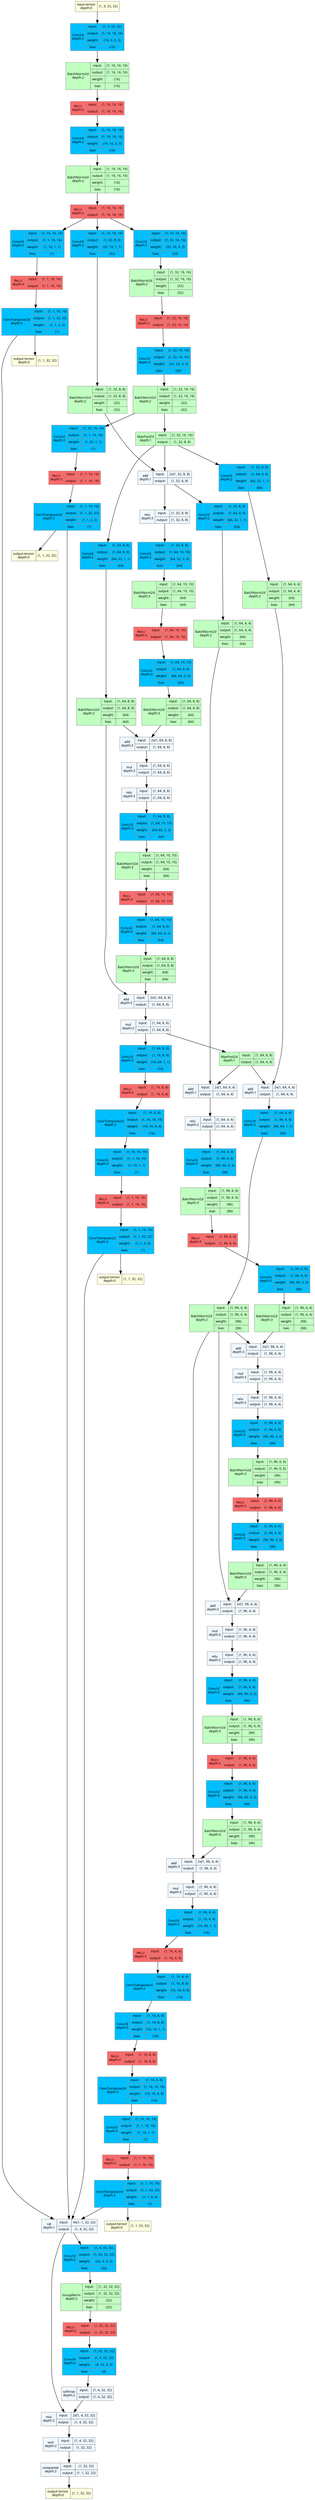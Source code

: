 strict digraph LDC {
	graph [ordering=in rankdir=TB size="64.5,64.5"]
	node [align=left color="#909090" fillcolor="#ffffff90" fontname="Linux libertine" fontsize=10 height=0.2 margin=0 ranksep=0.1 shape=plaintext style=filled]
	edge [fontsize=10]
	0 [label=<
                    <TABLE BORDER="0" CELLBORDER="1"
                    CELLSPACING="0" CELLPADDING="4">
                        <TR><TD BGCOLOR="lightyellow">input-tensor<BR/>depth:0</TD><TD>(1, 3, 32, 32)</TD></TR>
                    </TABLE>> fillcolor=lightyellow]
	1 [label=<
                    <TABLE BORDER="0" CELLBORDER="1"
                    CELLSPACING="0" CELLPADDING="4">
                    <TR>
                        <TD ROWSPAN="236"
                        BGCOLOR="deepskyblue1">Conv2d<BR/>depth:2</TD>
                        <TD>input:</TD>
                        <TD>(1, 3, 32, 32)</TD>
                    </TR>
                    <TR>
                        <TD>output:</TD>
                        <TD>(1, 16, 16, 16)</TD>
                    </TR>
                                    <TR>
                    <TD>weight:</TD>
                    <TD>(16, 3, 3, 3)</TD>
                </TR>
                <TR>
                    <TD>bias:</TD>
                    <TD>(16)</TD>
                </TR>
                    </TABLE>> fillcolor=deepskyblue1]
	2 [label=<
                    <TABLE BORDER="0" CELLBORDER="1"
                    CELLSPACING="0" CELLPADDING="4">
                    <TR>
                        <TD ROWSPAN="227"
                        BGCOLOR="darkseagreen1">BatchNorm2d<BR/>depth:2</TD>
                        <TD>input:</TD>
                        <TD>(1, 16, 16, 16)</TD>
                    </TR>
                    <TR>
                        <TD>output:</TD>
                        <TD>(1, 16, 16, 16)</TD>
                    </TR>
                                    <TR>
                    <TD>weight:</TD>
                    <TD>(16)</TD>
                </TR>
                <TR>
                    <TD>bias:</TD>
                    <TD>(16)</TD>
                </TR>
                    </TABLE>> fillcolor=darkseagreen1]
	3 [label=<
                    <TABLE BORDER="0" CELLBORDER="1"
                    CELLSPACING="0" CELLPADDING="4">
                    <TR>
                        <TD ROWSPAN="2"
                        BGCOLOR="indianred1">ReLU<BR/>depth:2</TD>
                        <TD>input:</TD>
                        <TD>(1, 16, 16, 16)</TD>
                    </TR>
                    <TR>
                        <TD>output:</TD>
                        <TD>(1, 16, 16, 16)</TD>
                    </TR>
                    
                    </TABLE>> fillcolor=indianred1]
	4 [label=<
                    <TABLE BORDER="0" CELLBORDER="1"
                    CELLSPACING="0" CELLPADDING="4">
                    <TR>
                        <TD ROWSPAN="237"
                        BGCOLOR="deepskyblue1">Conv2d<BR/>depth:2</TD>
                        <TD>input:</TD>
                        <TD>(1, 16, 16, 16)</TD>
                    </TR>
                    <TR>
                        <TD>output:</TD>
                        <TD>(1, 16, 16, 16)</TD>
                    </TR>
                                    <TR>
                    <TD>weight:</TD>
                    <TD>(16, 16, 3, 3)</TD>
                </TR>
                <TR>
                    <TD>bias:</TD>
                    <TD>(16)</TD>
                </TR>
                    </TABLE>> fillcolor=deepskyblue1]
	5 [label=<
                    <TABLE BORDER="0" CELLBORDER="1"
                    CELLSPACING="0" CELLPADDING="4">
                    <TR>
                        <TD ROWSPAN="227"
                        BGCOLOR="darkseagreen1">BatchNorm2d<BR/>depth:2</TD>
                        <TD>input:</TD>
                        <TD>(1, 16, 16, 16)</TD>
                    </TR>
                    <TR>
                        <TD>output:</TD>
                        <TD>(1, 16, 16, 16)</TD>
                    </TR>
                                    <TR>
                    <TD>weight:</TD>
                    <TD>(16)</TD>
                </TR>
                <TR>
                    <TD>bias:</TD>
                    <TD>(16)</TD>
                </TR>
                    </TABLE>> fillcolor=darkseagreen1]
	6 [label=<
                    <TABLE BORDER="0" CELLBORDER="1"
                    CELLSPACING="0" CELLPADDING="4">
                    <TR>
                        <TD ROWSPAN="2"
                        BGCOLOR="indianred1">ReLU<BR/>depth:2</TD>
                        <TD>input:</TD>
                        <TD>(1, 16, 16, 16)</TD>
                    </TR>
                    <TR>
                        <TD>output:</TD>
                        <TD>(1, 16, 16, 16)</TD>
                    </TR>
                    
                    </TABLE>> fillcolor=indianred1]
	7 [label=<
                    <TABLE BORDER="0" CELLBORDER="1"
                    CELLSPACING="0" CELLPADDING="4">
                    <TR>
                        <TD ROWSPAN="237"
                        BGCOLOR="deepskyblue1">Conv2d<BR/>depth:2</TD>
                        <TD>input:</TD>
                        <TD>(1, 16, 16, 16)</TD>
                    </TR>
                    <TR>
                        <TD>output:</TD>
                        <TD>(1, 32, 8, 8)</TD>
                    </TR>
                                    <TR>
                    <TD>weight:</TD>
                    <TD>(32, 16, 1, 1)</TD>
                </TR>
                <TR>
                    <TD>bias:</TD>
                    <TD>(32)</TD>
                </TR>
                    </TABLE>> fillcolor=deepskyblue1]
	8 [label=<
                    <TABLE BORDER="0" CELLBORDER="1"
                    CELLSPACING="0" CELLPADDING="4">
                    <TR>
                        <TD ROWSPAN="227"
                        BGCOLOR="darkseagreen1">BatchNorm2d<BR/>depth:2</TD>
                        <TD>input:</TD>
                        <TD>(1, 32, 8, 8)</TD>
                    </TR>
                    <TR>
                        <TD>output:</TD>
                        <TD>(1, 32, 8, 8)</TD>
                    </TR>
                                    <TR>
                    <TD>weight:</TD>
                    <TD>(32)</TD>
                </TR>
                <TR>
                    <TD>bias:</TD>
                    <TD>(32)</TD>
                </TR>
                    </TABLE>> fillcolor=darkseagreen1]
	9 [label=<
                    <TABLE BORDER="0" CELLBORDER="1"
                    CELLSPACING="0" CELLPADDING="4">
                    <TR>
                        <TD ROWSPAN="237"
                        BGCOLOR="deepskyblue1">Conv2d<BR/>depth:2</TD>
                        <TD>input:</TD>
                        <TD>(1, 16, 16, 16)</TD>
                    </TR>
                    <TR>
                        <TD>output:</TD>
                        <TD>(1, 32, 16, 16)</TD>
                    </TR>
                                    <TR>
                    <TD>weight:</TD>
                    <TD>(32, 16, 3, 3)</TD>
                </TR>
                <TR>
                    <TD>bias:</TD>
                    <TD>(32)</TD>
                </TR>
                    </TABLE>> fillcolor=deepskyblue1]
	10 [label=<
                    <TABLE BORDER="0" CELLBORDER="1"
                    CELLSPACING="0" CELLPADDING="4">
                    <TR>
                        <TD ROWSPAN="227"
                        BGCOLOR="darkseagreen1">BatchNorm2d<BR/>depth:2</TD>
                        <TD>input:</TD>
                        <TD>(1, 32, 16, 16)</TD>
                    </TR>
                    <TR>
                        <TD>output:</TD>
                        <TD>(1, 32, 16, 16)</TD>
                    </TR>
                                    <TR>
                    <TD>weight:</TD>
                    <TD>(32)</TD>
                </TR>
                <TR>
                    <TD>bias:</TD>
                    <TD>(32)</TD>
                </TR>
                    </TABLE>> fillcolor=darkseagreen1]
	11 [label=<
                    <TABLE BORDER="0" CELLBORDER="1"
                    CELLSPACING="0" CELLPADDING="4">
                    <TR>
                        <TD ROWSPAN="2"
                        BGCOLOR="indianred1">ReLU<BR/>depth:2</TD>
                        <TD>input:</TD>
                        <TD>(1, 32, 16, 16)</TD>
                    </TR>
                    <TR>
                        <TD>output:</TD>
                        <TD>(1, 32, 16, 16)</TD>
                    </TR>
                    
                    </TABLE>> fillcolor=indianred1]
	12 [label=<
                    <TABLE BORDER="0" CELLBORDER="1"
                    CELLSPACING="0" CELLPADDING="4">
                    <TR>
                        <TD ROWSPAN="237"
                        BGCOLOR="deepskyblue1">Conv2d<BR/>depth:2</TD>
                        <TD>input:</TD>
                        <TD>(1, 32, 16, 16)</TD>
                    </TR>
                    <TR>
                        <TD>output:</TD>
                        <TD>(1, 32, 16, 16)</TD>
                    </TR>
                                    <TR>
                    <TD>weight:</TD>
                    <TD>(32, 32, 3, 3)</TD>
                </TR>
                <TR>
                    <TD>bias:</TD>
                    <TD>(32)</TD>
                </TR>
                    </TABLE>> fillcolor=deepskyblue1]
	13 [label=<
                    <TABLE BORDER="0" CELLBORDER="1"
                    CELLSPACING="0" CELLPADDING="4">
                    <TR>
                        <TD ROWSPAN="227"
                        BGCOLOR="darkseagreen1">BatchNorm2d<BR/>depth:2</TD>
                        <TD>input:</TD>
                        <TD>(1, 32, 16, 16)</TD>
                    </TR>
                    <TR>
                        <TD>output:</TD>
                        <TD>(1, 32, 16, 16)</TD>
                    </TR>
                                    <TR>
                    <TD>weight:</TD>
                    <TD>(32)</TD>
                </TR>
                <TR>
                    <TD>bias:</TD>
                    <TD>(32)</TD>
                </TR>
                    </TABLE>> fillcolor=darkseagreen1]
	14 [label=<
                    <TABLE BORDER="0" CELLBORDER="1"
                    CELLSPACING="0" CELLPADDING="4">
                    <TR>
                        <TD ROWSPAN="2"
                        BGCOLOR="darkseagreen1">MaxPool2d<BR/>depth:1</TD>
                        <TD>input:</TD>
                        <TD>(1, 32, 16, 16)</TD>
                    </TR>
                    <TR>
                        <TD>output:</TD>
                        <TD>(1, 32, 8, 8)</TD>
                    </TR>
                    
                    </TABLE>> fillcolor=darkseagreen1]
	15 [label=<
                    <TABLE BORDER="0" CELLBORDER="1"
                    CELLSPACING="0" CELLPADDING="4">
                    <TR>
                        <TD ROWSPAN="2"
                        BGCOLOR="aliceblue">add<BR/>depth:1</TD>
                        <TD>input:</TD>
                        <TD>2x(1, 32, 8, 8)</TD>
                    </TR>
                    <TR>
                        <TD>output:</TD>
                        <TD>(1, 32, 8, 8)</TD>
                    </TR>
                    
                    </TABLE>> fillcolor=aliceblue]
	16 [label=<
                    <TABLE BORDER="0" CELLBORDER="1"
                    CELLSPACING="0" CELLPADDING="4">
                    <TR>
                        <TD ROWSPAN="237"
                        BGCOLOR="deepskyblue1">Conv2d<BR/>depth:2</TD>
                        <TD>input:</TD>
                        <TD>(1, 32, 8, 8)</TD>
                    </TR>
                    <TR>
                        <TD>output:</TD>
                        <TD>(1, 64, 4, 4)</TD>
                    </TR>
                                    <TR>
                    <TD>weight:</TD>
                    <TD>(64, 32, 1, 1)</TD>
                </TR>
                <TR>
                    <TD>bias:</TD>
                    <TD>(64)</TD>
                </TR>
                    </TABLE>> fillcolor=deepskyblue1]
	17 [label=<
                    <TABLE BORDER="0" CELLBORDER="1"
                    CELLSPACING="0" CELLPADDING="4">
                    <TR>
                        <TD ROWSPAN="227"
                        BGCOLOR="darkseagreen1">BatchNorm2d<BR/>depth:2</TD>
                        <TD>input:</TD>
                        <TD>(1, 64, 4, 4)</TD>
                    </TR>
                    <TR>
                        <TD>output:</TD>
                        <TD>(1, 64, 4, 4)</TD>
                    </TR>
                                    <TR>
                    <TD>weight:</TD>
                    <TD>(64)</TD>
                </TR>
                <TR>
                    <TD>bias:</TD>
                    <TD>(64)</TD>
                </TR>
                    </TABLE>> fillcolor=darkseagreen1]
	18 [label=<
                    <TABLE BORDER="0" CELLBORDER="1"
                    CELLSPACING="0" CELLPADDING="4">
                    <TR>
                        <TD ROWSPAN="237"
                        BGCOLOR="deepskyblue1">Conv2d<BR/>depth:2</TD>
                        <TD>input:</TD>
                        <TD>(1, 32, 8, 8)</TD>
                    </TR>
                    <TR>
                        <TD>output:</TD>
                        <TD>(1, 64, 8, 8)</TD>
                    </TR>
                                    <TR>
                    <TD>weight:</TD>
                    <TD>(64, 32, 1, 1)</TD>
                </TR>
                <TR>
                    <TD>bias:</TD>
                    <TD>(64)</TD>
                </TR>
                    </TABLE>> fillcolor=deepskyblue1]
	19 [label=<
                    <TABLE BORDER="0" CELLBORDER="1"
                    CELLSPACING="0" CELLPADDING="4">
                    <TR>
                        <TD ROWSPAN="227"
                        BGCOLOR="darkseagreen1">BatchNorm2d<BR/>depth:2</TD>
                        <TD>input:</TD>
                        <TD>(1, 64, 8, 8)</TD>
                    </TR>
                    <TR>
                        <TD>output:</TD>
                        <TD>(1, 64, 8, 8)</TD>
                    </TR>
                                    <TR>
                    <TD>weight:</TD>
                    <TD>(64)</TD>
                </TR>
                <TR>
                    <TD>bias:</TD>
                    <TD>(64)</TD>
                </TR>
                    </TABLE>> fillcolor=darkseagreen1]
	20 [label=<
                    <TABLE BORDER="0" CELLBORDER="1"
                    CELLSPACING="0" CELLPADDING="4">
                    <TR>
                        <TD ROWSPAN="2"
                        BGCOLOR="aliceblue">relu<BR/>depth:3</TD>
                        <TD>input:</TD>
                        <TD>(1, 32, 8, 8)</TD>
                    </TR>
                    <TR>
                        <TD>output:</TD>
                        <TD>(1, 32, 8, 8)</TD>
                    </TR>
                    
                    </TABLE>> fillcolor=aliceblue]
	21 [label=<
                    <TABLE BORDER="0" CELLBORDER="1"
                    CELLSPACING="0" CELLPADDING="4">
                    <TR>
                        <TD ROWSPAN="237"
                        BGCOLOR="deepskyblue1">Conv2d<BR/>depth:3</TD>
                        <TD>input:</TD>
                        <TD>(1, 32, 8, 8)</TD>
                    </TR>
                    <TR>
                        <TD>output:</TD>
                        <TD>(1, 64, 10, 10)</TD>
                    </TR>
                                    <TR>
                    <TD>weight:</TD>
                    <TD>(64, 32, 3, 3)</TD>
                </TR>
                <TR>
                    <TD>bias:</TD>
                    <TD>(64)</TD>
                </TR>
                    </TABLE>> fillcolor=deepskyblue1]
	22 [label=<
                    <TABLE BORDER="0" CELLBORDER="1"
                    CELLSPACING="0" CELLPADDING="4">
                    <TR>
                        <TD ROWSPAN="227"
                        BGCOLOR="darkseagreen1">BatchNorm2d<BR/>depth:3</TD>
                        <TD>input:</TD>
                        <TD>(1, 64, 10, 10)</TD>
                    </TR>
                    <TR>
                        <TD>output:</TD>
                        <TD>(1, 64, 10, 10)</TD>
                    </TR>
                                    <TR>
                    <TD>weight:</TD>
                    <TD>(64)</TD>
                </TR>
                <TR>
                    <TD>bias:</TD>
                    <TD>(64)</TD>
                </TR>
                    </TABLE>> fillcolor=darkseagreen1]
	23 [label=<
                    <TABLE BORDER="0" CELLBORDER="1"
                    CELLSPACING="0" CELLPADDING="4">
                    <TR>
                        <TD ROWSPAN="2"
                        BGCOLOR="indianred1">ReLU<BR/>depth:3</TD>
                        <TD>input:</TD>
                        <TD>(1, 64, 10, 10)</TD>
                    </TR>
                    <TR>
                        <TD>output:</TD>
                        <TD>(1, 64, 10, 10)</TD>
                    </TR>
                    
                    </TABLE>> fillcolor=indianred1]
	24 [label=<
                    <TABLE BORDER="0" CELLBORDER="1"
                    CELLSPACING="0" CELLPADDING="4">
                    <TR>
                        <TD ROWSPAN="237"
                        BGCOLOR="deepskyblue1">Conv2d<BR/>depth:3</TD>
                        <TD>input:</TD>
                        <TD>(1, 64, 10, 10)</TD>
                    </TR>
                    <TR>
                        <TD>output:</TD>
                        <TD>(1, 64, 8, 8)</TD>
                    </TR>
                                    <TR>
                    <TD>weight:</TD>
                    <TD>(64, 64, 3, 3)</TD>
                </TR>
                <TR>
                    <TD>bias:</TD>
                    <TD>(64)</TD>
                </TR>
                    </TABLE>> fillcolor=deepskyblue1]
	25 [label=<
                    <TABLE BORDER="0" CELLBORDER="1"
                    CELLSPACING="0" CELLPADDING="4">
                    <TR>
                        <TD ROWSPAN="227"
                        BGCOLOR="darkseagreen1">BatchNorm2d<BR/>depth:3</TD>
                        <TD>input:</TD>
                        <TD>(1, 64, 8, 8)</TD>
                    </TR>
                    <TR>
                        <TD>output:</TD>
                        <TD>(1, 64, 8, 8)</TD>
                    </TR>
                                    <TR>
                    <TD>weight:</TD>
                    <TD>(64)</TD>
                </TR>
                <TR>
                    <TD>bias:</TD>
                    <TD>(64)</TD>
                </TR>
                    </TABLE>> fillcolor=darkseagreen1]
	26 [label=<
                    <TABLE BORDER="0" CELLBORDER="1"
                    CELLSPACING="0" CELLPADDING="4">
                    <TR>
                        <TD ROWSPAN="2"
                        BGCOLOR="aliceblue">add<BR/>depth:3</TD>
                        <TD>input:</TD>
                        <TD>2x(1, 64, 8, 8)</TD>
                    </TR>
                    <TR>
                        <TD>output:</TD>
                        <TD>(1, 64, 8, 8)</TD>
                    </TR>
                    
                    </TABLE>> fillcolor=aliceblue]
	27 [label=<
                    <TABLE BORDER="0" CELLBORDER="1"
                    CELLSPACING="0" CELLPADDING="4">
                    <TR>
                        <TD ROWSPAN="2"
                        BGCOLOR="aliceblue">mul<BR/>depth:3</TD>
                        <TD>input:</TD>
                        <TD>(1, 64, 8, 8)</TD>
                    </TR>
                    <TR>
                        <TD>output:</TD>
                        <TD>(1, 64, 8, 8)</TD>
                    </TR>
                    
                    </TABLE>> fillcolor=aliceblue]
	28 [label=<
                    <TABLE BORDER="0" CELLBORDER="1"
                    CELLSPACING="0" CELLPADDING="4">
                    <TR>
                        <TD ROWSPAN="2"
                        BGCOLOR="aliceblue">relu<BR/>depth:3</TD>
                        <TD>input:</TD>
                        <TD>(1, 64, 8, 8)</TD>
                    </TR>
                    <TR>
                        <TD>output:</TD>
                        <TD>(1, 64, 8, 8)</TD>
                    </TR>
                    
                    </TABLE>> fillcolor=aliceblue]
	29 [label=<
                    <TABLE BORDER="0" CELLBORDER="1"
                    CELLSPACING="0" CELLPADDING="4">
                    <TR>
                        <TD ROWSPAN="237"
                        BGCOLOR="deepskyblue1">Conv2d<BR/>depth:3</TD>
                        <TD>input:</TD>
                        <TD>(1, 64, 8, 8)</TD>
                    </TR>
                    <TR>
                        <TD>output:</TD>
                        <TD>(1, 64, 10, 10)</TD>
                    </TR>
                                    <TR>
                    <TD>weight:</TD>
                    <TD>(64, 64, 3, 3)</TD>
                </TR>
                <TR>
                    <TD>bias:</TD>
                    <TD>(64)</TD>
                </TR>
                    </TABLE>> fillcolor=deepskyblue1]
	30 [label=<
                    <TABLE BORDER="0" CELLBORDER="1"
                    CELLSPACING="0" CELLPADDING="4">
                    <TR>
                        <TD ROWSPAN="227"
                        BGCOLOR="darkseagreen1">BatchNorm2d<BR/>depth:3</TD>
                        <TD>input:</TD>
                        <TD>(1, 64, 10, 10)</TD>
                    </TR>
                    <TR>
                        <TD>output:</TD>
                        <TD>(1, 64, 10, 10)</TD>
                    </TR>
                                    <TR>
                    <TD>weight:</TD>
                    <TD>(64)</TD>
                </TR>
                <TR>
                    <TD>bias:</TD>
                    <TD>(64)</TD>
                </TR>
                    </TABLE>> fillcolor=darkseagreen1]
	31 [label=<
                    <TABLE BORDER="0" CELLBORDER="1"
                    CELLSPACING="0" CELLPADDING="4">
                    <TR>
                        <TD ROWSPAN="2"
                        BGCOLOR="indianred1">ReLU<BR/>depth:3</TD>
                        <TD>input:</TD>
                        <TD>(1, 64, 10, 10)</TD>
                    </TR>
                    <TR>
                        <TD>output:</TD>
                        <TD>(1, 64, 10, 10)</TD>
                    </TR>
                    
                    </TABLE>> fillcolor=indianred1]
	32 [label=<
                    <TABLE BORDER="0" CELLBORDER="1"
                    CELLSPACING="0" CELLPADDING="4">
                    <TR>
                        <TD ROWSPAN="237"
                        BGCOLOR="deepskyblue1">Conv2d<BR/>depth:3</TD>
                        <TD>input:</TD>
                        <TD>(1, 64, 10, 10)</TD>
                    </TR>
                    <TR>
                        <TD>output:</TD>
                        <TD>(1, 64, 8, 8)</TD>
                    </TR>
                                    <TR>
                    <TD>weight:</TD>
                    <TD>(64, 64, 3, 3)</TD>
                </TR>
                <TR>
                    <TD>bias:</TD>
                    <TD>(64)</TD>
                </TR>
                    </TABLE>> fillcolor=deepskyblue1]
	33 [label=<
                    <TABLE BORDER="0" CELLBORDER="1"
                    CELLSPACING="0" CELLPADDING="4">
                    <TR>
                        <TD ROWSPAN="227"
                        BGCOLOR="darkseagreen1">BatchNorm2d<BR/>depth:3</TD>
                        <TD>input:</TD>
                        <TD>(1, 64, 8, 8)</TD>
                    </TR>
                    <TR>
                        <TD>output:</TD>
                        <TD>(1, 64, 8, 8)</TD>
                    </TR>
                                    <TR>
                    <TD>weight:</TD>
                    <TD>(64)</TD>
                </TR>
                <TR>
                    <TD>bias:</TD>
                    <TD>(64)</TD>
                </TR>
                    </TABLE>> fillcolor=darkseagreen1]
	34 [label=<
                    <TABLE BORDER="0" CELLBORDER="1"
                    CELLSPACING="0" CELLPADDING="4">
                    <TR>
                        <TD ROWSPAN="2"
                        BGCOLOR="aliceblue">add<BR/>depth:3</TD>
                        <TD>input:</TD>
                        <TD>2x(1, 64, 8, 8)</TD>
                    </TR>
                    <TR>
                        <TD>output:</TD>
                        <TD>(1, 64, 8, 8)</TD>
                    </TR>
                    
                    </TABLE>> fillcolor=aliceblue]
	35 [label=<
                    <TABLE BORDER="0" CELLBORDER="1"
                    CELLSPACING="0" CELLPADDING="4">
                    <TR>
                        <TD ROWSPAN="2"
                        BGCOLOR="aliceblue">mul<BR/>depth:3</TD>
                        <TD>input:</TD>
                        <TD>(1, 64, 8, 8)</TD>
                    </TR>
                    <TR>
                        <TD>output:</TD>
                        <TD>(1, 64, 8, 8)</TD>
                    </TR>
                    
                    </TABLE>> fillcolor=aliceblue]
	36 [label=<
                    <TABLE BORDER="0" CELLBORDER="1"
                    CELLSPACING="0" CELLPADDING="4">
                    <TR>
                        <TD ROWSPAN="2"
                        BGCOLOR="darkseagreen1">MaxPool2d<BR/>depth:1</TD>
                        <TD>input:</TD>
                        <TD>(1, 64, 8, 8)</TD>
                    </TR>
                    <TR>
                        <TD>output:</TD>
                        <TD>(1, 64, 4, 4)</TD>
                    </TR>
                    
                    </TABLE>> fillcolor=darkseagreen1]
	37 [label=<
                    <TABLE BORDER="0" CELLBORDER="1"
                    CELLSPACING="0" CELLPADDING="4">
                    <TR>
                        <TD ROWSPAN="2"
                        BGCOLOR="aliceblue">add<BR/>depth:1</TD>
                        <TD>input:</TD>
                        <TD>2x(1, 64, 4, 4)</TD>
                    </TR>
                    <TR>
                        <TD>output:</TD>
                        <TD>(1, 64, 4, 4)</TD>
                    </TR>
                    
                    </TABLE>> fillcolor=aliceblue]
	38 [label=<
                    <TABLE BORDER="0" CELLBORDER="1"
                    CELLSPACING="0" CELLPADDING="4">
                    <TR>
                        <TD ROWSPAN="237"
                        BGCOLOR="deepskyblue1">Conv2d<BR/>depth:2</TD>
                        <TD>input:</TD>
                        <TD>(1, 32, 8, 8)</TD>
                    </TR>
                    <TR>
                        <TD>output:</TD>
                        <TD>(1, 64, 4, 4)</TD>
                    </TR>
                                    <TR>
                    <TD>weight:</TD>
                    <TD>(64, 32, 1, 1)</TD>
                </TR>
                <TR>
                    <TD>bias:</TD>
                    <TD>(64)</TD>
                </TR>
                    </TABLE>> fillcolor=deepskyblue1]
	39 [label=<
                    <TABLE BORDER="0" CELLBORDER="1"
                    CELLSPACING="0" CELLPADDING="4">
                    <TR>
                        <TD ROWSPAN="227"
                        BGCOLOR="darkseagreen1">BatchNorm2d<BR/>depth:2</TD>
                        <TD>input:</TD>
                        <TD>(1, 64, 4, 4)</TD>
                    </TR>
                    <TR>
                        <TD>output:</TD>
                        <TD>(1, 64, 4, 4)</TD>
                    </TR>
                                    <TR>
                    <TD>weight:</TD>
                    <TD>(64)</TD>
                </TR>
                <TR>
                    <TD>bias:</TD>
                    <TD>(64)</TD>
                </TR>
                    </TABLE>> fillcolor=darkseagreen1]
	40 [label=<
                    <TABLE BORDER="0" CELLBORDER="1"
                    CELLSPACING="0" CELLPADDING="4">
                    <TR>
                        <TD ROWSPAN="2"
                        BGCOLOR="aliceblue">add<BR/>depth:1</TD>
                        <TD>input:</TD>
                        <TD>2x(1, 64, 4, 4)</TD>
                    </TR>
                    <TR>
                        <TD>output:</TD>
                        <TD>(1, 64, 4, 4)</TD>
                    </TR>
                    
                    </TABLE>> fillcolor=aliceblue]
	41 [label=<
                    <TABLE BORDER="0" CELLBORDER="1"
                    CELLSPACING="0" CELLPADDING="4">
                    <TR>
                        <TD ROWSPAN="237"
                        BGCOLOR="deepskyblue1">Conv2d<BR/>depth:2</TD>
                        <TD>input:</TD>
                        <TD>(1, 64, 4, 4)</TD>
                    </TR>
                    <TR>
                        <TD>output:</TD>
                        <TD>(1, 96, 4, 4)</TD>
                    </TR>
                                    <TR>
                    <TD>weight:</TD>
                    <TD>(96, 64, 1, 1)</TD>
                </TR>
                <TR>
                    <TD>bias:</TD>
                    <TD>(96)</TD>
                </TR>
                    </TABLE>> fillcolor=deepskyblue1]
	42 [label=<
                    <TABLE BORDER="0" CELLBORDER="1"
                    CELLSPACING="0" CELLPADDING="4">
                    <TR>
                        <TD ROWSPAN="227"
                        BGCOLOR="darkseagreen1">BatchNorm2d<BR/>depth:2</TD>
                        <TD>input:</TD>
                        <TD>(1, 96, 4, 4)</TD>
                    </TR>
                    <TR>
                        <TD>output:</TD>
                        <TD>(1, 96, 4, 4)</TD>
                    </TR>
                                    <TR>
                    <TD>weight:</TD>
                    <TD>(96)</TD>
                </TR>
                <TR>
                    <TD>bias:</TD>
                    <TD>(96)</TD>
                </TR>
                    </TABLE>> fillcolor=darkseagreen1]
	43 [label=<
                    <TABLE BORDER="0" CELLBORDER="1"
                    CELLSPACING="0" CELLPADDING="4">
                    <TR>
                        <TD ROWSPAN="2"
                        BGCOLOR="aliceblue">relu<BR/>depth:3</TD>
                        <TD>input:</TD>
                        <TD>(1, 64, 4, 4)</TD>
                    </TR>
                    <TR>
                        <TD>output:</TD>
                        <TD>(1, 64, 4, 4)</TD>
                    </TR>
                    
                    </TABLE>> fillcolor=aliceblue]
	44 [label=<
                    <TABLE BORDER="0" CELLBORDER="1"
                    CELLSPACING="0" CELLPADDING="4">
                    <TR>
                        <TD ROWSPAN="237"
                        BGCOLOR="deepskyblue1">Conv2d<BR/>depth:3</TD>
                        <TD>input:</TD>
                        <TD>(1, 64, 4, 4)</TD>
                    </TR>
                    <TR>
                        <TD>output:</TD>
                        <TD>(1, 96, 6, 6)</TD>
                    </TR>
                                    <TR>
                    <TD>weight:</TD>
                    <TD>(96, 64, 3, 3)</TD>
                </TR>
                <TR>
                    <TD>bias:</TD>
                    <TD>(96)</TD>
                </TR>
                    </TABLE>> fillcolor=deepskyblue1]
	45 [label=<
                    <TABLE BORDER="0" CELLBORDER="1"
                    CELLSPACING="0" CELLPADDING="4">
                    <TR>
                        <TD ROWSPAN="227"
                        BGCOLOR="darkseagreen1">BatchNorm2d<BR/>depth:3</TD>
                        <TD>input:</TD>
                        <TD>(1, 96, 6, 6)</TD>
                    </TR>
                    <TR>
                        <TD>output:</TD>
                        <TD>(1, 96, 6, 6)</TD>
                    </TR>
                                    <TR>
                    <TD>weight:</TD>
                    <TD>(96)</TD>
                </TR>
                <TR>
                    <TD>bias:</TD>
                    <TD>(96)</TD>
                </TR>
                    </TABLE>> fillcolor=darkseagreen1]
	46 [label=<
                    <TABLE BORDER="0" CELLBORDER="1"
                    CELLSPACING="0" CELLPADDING="4">
                    <TR>
                        <TD ROWSPAN="2"
                        BGCOLOR="indianred1">ReLU<BR/>depth:3</TD>
                        <TD>input:</TD>
                        <TD>(1, 96, 6, 6)</TD>
                    </TR>
                    <TR>
                        <TD>output:</TD>
                        <TD>(1, 96, 6, 6)</TD>
                    </TR>
                    
                    </TABLE>> fillcolor=indianred1]
	47 [label=<
                    <TABLE BORDER="0" CELLBORDER="1"
                    CELLSPACING="0" CELLPADDING="4">
                    <TR>
                        <TD ROWSPAN="237"
                        BGCOLOR="deepskyblue1">Conv2d<BR/>depth:3</TD>
                        <TD>input:</TD>
                        <TD>(1, 96, 6, 6)</TD>
                    </TR>
                    <TR>
                        <TD>output:</TD>
                        <TD>(1, 96, 4, 4)</TD>
                    </TR>
                                    <TR>
                    <TD>weight:</TD>
                    <TD>(96, 96, 3, 3)</TD>
                </TR>
                <TR>
                    <TD>bias:</TD>
                    <TD>(96)</TD>
                </TR>
                    </TABLE>> fillcolor=deepskyblue1]
	48 [label=<
                    <TABLE BORDER="0" CELLBORDER="1"
                    CELLSPACING="0" CELLPADDING="4">
                    <TR>
                        <TD ROWSPAN="227"
                        BGCOLOR="darkseagreen1">BatchNorm2d<BR/>depth:3</TD>
                        <TD>input:</TD>
                        <TD>(1, 96, 4, 4)</TD>
                    </TR>
                    <TR>
                        <TD>output:</TD>
                        <TD>(1, 96, 4, 4)</TD>
                    </TR>
                                    <TR>
                    <TD>weight:</TD>
                    <TD>(96)</TD>
                </TR>
                <TR>
                    <TD>bias:</TD>
                    <TD>(96)</TD>
                </TR>
                    </TABLE>> fillcolor=darkseagreen1]
	49 [label=<
                    <TABLE BORDER="0" CELLBORDER="1"
                    CELLSPACING="0" CELLPADDING="4">
                    <TR>
                        <TD ROWSPAN="2"
                        BGCOLOR="aliceblue">add<BR/>depth:3</TD>
                        <TD>input:</TD>
                        <TD>2x(1, 96, 4, 4)</TD>
                    </TR>
                    <TR>
                        <TD>output:</TD>
                        <TD>(1, 96, 4, 4)</TD>
                    </TR>
                    
                    </TABLE>> fillcolor=aliceblue]
	50 [label=<
                    <TABLE BORDER="0" CELLBORDER="1"
                    CELLSPACING="0" CELLPADDING="4">
                    <TR>
                        <TD ROWSPAN="2"
                        BGCOLOR="aliceblue">mul<BR/>depth:3</TD>
                        <TD>input:</TD>
                        <TD>(1, 96, 4, 4)</TD>
                    </TR>
                    <TR>
                        <TD>output:</TD>
                        <TD>(1, 96, 4, 4)</TD>
                    </TR>
                    
                    </TABLE>> fillcolor=aliceblue]
	51 [label=<
                    <TABLE BORDER="0" CELLBORDER="1"
                    CELLSPACING="0" CELLPADDING="4">
                    <TR>
                        <TD ROWSPAN="2"
                        BGCOLOR="aliceblue">relu<BR/>depth:3</TD>
                        <TD>input:</TD>
                        <TD>(1, 96, 4, 4)</TD>
                    </TR>
                    <TR>
                        <TD>output:</TD>
                        <TD>(1, 96, 4, 4)</TD>
                    </TR>
                    
                    </TABLE>> fillcolor=aliceblue]
	52 [label=<
                    <TABLE BORDER="0" CELLBORDER="1"
                    CELLSPACING="0" CELLPADDING="4">
                    <TR>
                        <TD ROWSPAN="237"
                        BGCOLOR="deepskyblue1">Conv2d<BR/>depth:3</TD>
                        <TD>input:</TD>
                        <TD>(1, 96, 4, 4)</TD>
                    </TR>
                    <TR>
                        <TD>output:</TD>
                        <TD>(1, 96, 6, 6)</TD>
                    </TR>
                                    <TR>
                    <TD>weight:</TD>
                    <TD>(96, 96, 3, 3)</TD>
                </TR>
                <TR>
                    <TD>bias:</TD>
                    <TD>(96)</TD>
                </TR>
                    </TABLE>> fillcolor=deepskyblue1]
	53 [label=<
                    <TABLE BORDER="0" CELLBORDER="1"
                    CELLSPACING="0" CELLPADDING="4">
                    <TR>
                        <TD ROWSPAN="227"
                        BGCOLOR="darkseagreen1">BatchNorm2d<BR/>depth:3</TD>
                        <TD>input:</TD>
                        <TD>(1, 96, 6, 6)</TD>
                    </TR>
                    <TR>
                        <TD>output:</TD>
                        <TD>(1, 96, 6, 6)</TD>
                    </TR>
                                    <TR>
                    <TD>weight:</TD>
                    <TD>(96)</TD>
                </TR>
                <TR>
                    <TD>bias:</TD>
                    <TD>(96)</TD>
                </TR>
                    </TABLE>> fillcolor=darkseagreen1]
	54 [label=<
                    <TABLE BORDER="0" CELLBORDER="1"
                    CELLSPACING="0" CELLPADDING="4">
                    <TR>
                        <TD ROWSPAN="2"
                        BGCOLOR="indianred1">ReLU<BR/>depth:3</TD>
                        <TD>input:</TD>
                        <TD>(1, 96, 6, 6)</TD>
                    </TR>
                    <TR>
                        <TD>output:</TD>
                        <TD>(1, 96, 6, 6)</TD>
                    </TR>
                    
                    </TABLE>> fillcolor=indianred1]
	55 [label=<
                    <TABLE BORDER="0" CELLBORDER="1"
                    CELLSPACING="0" CELLPADDING="4">
                    <TR>
                        <TD ROWSPAN="237"
                        BGCOLOR="deepskyblue1">Conv2d<BR/>depth:3</TD>
                        <TD>input:</TD>
                        <TD>(1, 96, 6, 6)</TD>
                    </TR>
                    <TR>
                        <TD>output:</TD>
                        <TD>(1, 96, 4, 4)</TD>
                    </TR>
                                    <TR>
                    <TD>weight:</TD>
                    <TD>(96, 96, 3, 3)</TD>
                </TR>
                <TR>
                    <TD>bias:</TD>
                    <TD>(96)</TD>
                </TR>
                    </TABLE>> fillcolor=deepskyblue1]
	56 [label=<
                    <TABLE BORDER="0" CELLBORDER="1"
                    CELLSPACING="0" CELLPADDING="4">
                    <TR>
                        <TD ROWSPAN="227"
                        BGCOLOR="darkseagreen1">BatchNorm2d<BR/>depth:3</TD>
                        <TD>input:</TD>
                        <TD>(1, 96, 4, 4)</TD>
                    </TR>
                    <TR>
                        <TD>output:</TD>
                        <TD>(1, 96, 4, 4)</TD>
                    </TR>
                                    <TR>
                    <TD>weight:</TD>
                    <TD>(96)</TD>
                </TR>
                <TR>
                    <TD>bias:</TD>
                    <TD>(96)</TD>
                </TR>
                    </TABLE>> fillcolor=darkseagreen1]
	57 [label=<
                    <TABLE BORDER="0" CELLBORDER="1"
                    CELLSPACING="0" CELLPADDING="4">
                    <TR>
                        <TD ROWSPAN="2"
                        BGCOLOR="aliceblue">add<BR/>depth:3</TD>
                        <TD>input:</TD>
                        <TD>2x(1, 96, 4, 4)</TD>
                    </TR>
                    <TR>
                        <TD>output:</TD>
                        <TD>(1, 96, 4, 4)</TD>
                    </TR>
                    
                    </TABLE>> fillcolor=aliceblue]
	58 [label=<
                    <TABLE BORDER="0" CELLBORDER="1"
                    CELLSPACING="0" CELLPADDING="4">
                    <TR>
                        <TD ROWSPAN="2"
                        BGCOLOR="aliceblue">mul<BR/>depth:3</TD>
                        <TD>input:</TD>
                        <TD>(1, 96, 4, 4)</TD>
                    </TR>
                    <TR>
                        <TD>output:</TD>
                        <TD>(1, 96, 4, 4)</TD>
                    </TR>
                    
                    </TABLE>> fillcolor=aliceblue]
	59 [label=<
                    <TABLE BORDER="0" CELLBORDER="1"
                    CELLSPACING="0" CELLPADDING="4">
                    <TR>
                        <TD ROWSPAN="2"
                        BGCOLOR="aliceblue">relu<BR/>depth:3</TD>
                        <TD>input:</TD>
                        <TD>(1, 96, 4, 4)</TD>
                    </TR>
                    <TR>
                        <TD>output:</TD>
                        <TD>(1, 96, 4, 4)</TD>
                    </TR>
                    
                    </TABLE>> fillcolor=aliceblue]
	60 [label=<
                    <TABLE BORDER="0" CELLBORDER="1"
                    CELLSPACING="0" CELLPADDING="4">
                    <TR>
                        <TD ROWSPAN="237"
                        BGCOLOR="deepskyblue1">Conv2d<BR/>depth:3</TD>
                        <TD>input:</TD>
                        <TD>(1, 96, 4, 4)</TD>
                    </TR>
                    <TR>
                        <TD>output:</TD>
                        <TD>(1, 96, 6, 6)</TD>
                    </TR>
                                    <TR>
                    <TD>weight:</TD>
                    <TD>(96, 96, 3, 3)</TD>
                </TR>
                <TR>
                    <TD>bias:</TD>
                    <TD>(96)</TD>
                </TR>
                    </TABLE>> fillcolor=deepskyblue1]
	61 [label=<
                    <TABLE BORDER="0" CELLBORDER="1"
                    CELLSPACING="0" CELLPADDING="4">
                    <TR>
                        <TD ROWSPAN="227"
                        BGCOLOR="darkseagreen1">BatchNorm2d<BR/>depth:3</TD>
                        <TD>input:</TD>
                        <TD>(1, 96, 6, 6)</TD>
                    </TR>
                    <TR>
                        <TD>output:</TD>
                        <TD>(1, 96, 6, 6)</TD>
                    </TR>
                                    <TR>
                    <TD>weight:</TD>
                    <TD>(96)</TD>
                </TR>
                <TR>
                    <TD>bias:</TD>
                    <TD>(96)</TD>
                </TR>
                    </TABLE>> fillcolor=darkseagreen1]
	62 [label=<
                    <TABLE BORDER="0" CELLBORDER="1"
                    CELLSPACING="0" CELLPADDING="4">
                    <TR>
                        <TD ROWSPAN="2"
                        BGCOLOR="indianred1">ReLU<BR/>depth:3</TD>
                        <TD>input:</TD>
                        <TD>(1, 96, 6, 6)</TD>
                    </TR>
                    <TR>
                        <TD>output:</TD>
                        <TD>(1, 96, 6, 6)</TD>
                    </TR>
                    
                    </TABLE>> fillcolor=indianred1]
	63 [label=<
                    <TABLE BORDER="0" CELLBORDER="1"
                    CELLSPACING="0" CELLPADDING="4">
                    <TR>
                        <TD ROWSPAN="237"
                        BGCOLOR="deepskyblue1">Conv2d<BR/>depth:3</TD>
                        <TD>input:</TD>
                        <TD>(1, 96, 6, 6)</TD>
                    </TR>
                    <TR>
                        <TD>output:</TD>
                        <TD>(1, 96, 4, 4)</TD>
                    </TR>
                                    <TR>
                    <TD>weight:</TD>
                    <TD>(96, 96, 3, 3)</TD>
                </TR>
                <TR>
                    <TD>bias:</TD>
                    <TD>(96)</TD>
                </TR>
                    </TABLE>> fillcolor=deepskyblue1]
	64 [label=<
                    <TABLE BORDER="0" CELLBORDER="1"
                    CELLSPACING="0" CELLPADDING="4">
                    <TR>
                        <TD ROWSPAN="227"
                        BGCOLOR="darkseagreen1">BatchNorm2d<BR/>depth:3</TD>
                        <TD>input:</TD>
                        <TD>(1, 96, 4, 4)</TD>
                    </TR>
                    <TR>
                        <TD>output:</TD>
                        <TD>(1, 96, 4, 4)</TD>
                    </TR>
                                    <TR>
                    <TD>weight:</TD>
                    <TD>(96)</TD>
                </TR>
                <TR>
                    <TD>bias:</TD>
                    <TD>(96)</TD>
                </TR>
                    </TABLE>> fillcolor=darkseagreen1]
	65 [label=<
                    <TABLE BORDER="0" CELLBORDER="1"
                    CELLSPACING="0" CELLPADDING="4">
                    <TR>
                        <TD ROWSPAN="2"
                        BGCOLOR="aliceblue">add<BR/>depth:3</TD>
                        <TD>input:</TD>
                        <TD>2x(1, 96, 4, 4)</TD>
                    </TR>
                    <TR>
                        <TD>output:</TD>
                        <TD>(1, 96, 4, 4)</TD>
                    </TR>
                    
                    </TABLE>> fillcolor=aliceblue]
	66 [label=<
                    <TABLE BORDER="0" CELLBORDER="1"
                    CELLSPACING="0" CELLPADDING="4">
                    <TR>
                        <TD ROWSPAN="2"
                        BGCOLOR="aliceblue">mul<BR/>depth:3</TD>
                        <TD>input:</TD>
                        <TD>(1, 96, 4, 4)</TD>
                    </TR>
                    <TR>
                        <TD>output:</TD>
                        <TD>(1, 96, 4, 4)</TD>
                    </TR>
                    
                    </TABLE>> fillcolor=aliceblue]
	67 [label=<
                    <TABLE BORDER="0" CELLBORDER="1"
                    CELLSPACING="0" CELLPADDING="4">
                    <TR>
                        <TD ROWSPAN="235"
                        BGCOLOR="deepskyblue1">Conv2d<BR/>depth:3</TD>
                        <TD>input:</TD>
                        <TD>(1, 16, 16, 16)</TD>
                    </TR>
                    <TR>
                        <TD>output:</TD>
                        <TD>(1, 1, 16, 16)</TD>
                    </TR>
                                    <TR>
                    <TD>weight:</TD>
                    <TD>(1, 16, 1, 1)</TD>
                </TR>
                <TR>
                    <TD>bias:</TD>
                    <TD>(1)</TD>
                </TR>
                    </TABLE>> fillcolor=deepskyblue1]
	68 [label=<
                    <TABLE BORDER="0" CELLBORDER="1"
                    CELLSPACING="0" CELLPADDING="4">
                    <TR>
                        <TD ROWSPAN="2"
                        BGCOLOR="indianred1">ReLU<BR/>depth:3</TD>
                        <TD>input:</TD>
                        <TD>(1, 1, 16, 16)</TD>
                    </TR>
                    <TR>
                        <TD>output:</TD>
                        <TD>(1, 1, 16, 16)</TD>
                    </TR>
                    
                    </TABLE>> fillcolor=indianred1]
	69 [label=<
                    <TABLE BORDER="0" CELLBORDER="1"
                    CELLSPACING="0" CELLPADDING="4">
                    <TR>
                        <TD ROWSPAN="234"
                        BGCOLOR="deepskyblue1">ConvTranspose2d<BR/>depth:3</TD>
                        <TD>input:</TD>
                        <TD>(1, 1, 16, 16)</TD>
                    </TR>
                    <TR>
                        <TD>output:</TD>
                        <TD>(1, 1, 32, 32)</TD>
                    </TR>
                                    <TR>
                    <TD>weight:</TD>
                    <TD>(1, 1, 2, 2)</TD>
                </TR>
                <TR>
                    <TD>bias:</TD>
                    <TD>(1)</TD>
                </TR>
                    </TABLE>> fillcolor=deepskyblue1]
	70 [label=<
                    <TABLE BORDER="0" CELLBORDER="1"
                    CELLSPACING="0" CELLPADDING="4">
                    <TR>
                        <TD ROWSPAN="235"
                        BGCOLOR="deepskyblue1">Conv2d<BR/>depth:3</TD>
                        <TD>input:</TD>
                        <TD>(1, 32, 16, 16)</TD>
                    </TR>
                    <TR>
                        <TD>output:</TD>
                        <TD>(1, 1, 16, 16)</TD>
                    </TR>
                                    <TR>
                    <TD>weight:</TD>
                    <TD>(1, 32, 1, 1)</TD>
                </TR>
                <TR>
                    <TD>bias:</TD>
                    <TD>(1)</TD>
                </TR>
                    </TABLE>> fillcolor=deepskyblue1]
	71 [label=<
                    <TABLE BORDER="0" CELLBORDER="1"
                    CELLSPACING="0" CELLPADDING="4">
                    <TR>
                        <TD ROWSPAN="2"
                        BGCOLOR="indianred1">ReLU<BR/>depth:3</TD>
                        <TD>input:</TD>
                        <TD>(1, 1, 16, 16)</TD>
                    </TR>
                    <TR>
                        <TD>output:</TD>
                        <TD>(1, 1, 16, 16)</TD>
                    </TR>
                    
                    </TABLE>> fillcolor=indianred1]
	72 [label=<
                    <TABLE BORDER="0" CELLBORDER="1"
                    CELLSPACING="0" CELLPADDING="4">
                    <TR>
                        <TD ROWSPAN="234"
                        BGCOLOR="deepskyblue1">ConvTranspose2d<BR/>depth:3</TD>
                        <TD>input:</TD>
                        <TD>(1, 1, 16, 16)</TD>
                    </TR>
                    <TR>
                        <TD>output:</TD>
                        <TD>(1, 1, 32, 32)</TD>
                    </TR>
                                    <TR>
                    <TD>weight:</TD>
                    <TD>(1, 1, 2, 2)</TD>
                </TR>
                <TR>
                    <TD>bias:</TD>
                    <TD>(1)</TD>
                </TR>
                    </TABLE>> fillcolor=deepskyblue1]
	73 [label=<
                    <TABLE BORDER="0" CELLBORDER="1"
                    CELLSPACING="0" CELLPADDING="4">
                    <TR>
                        <TD ROWSPAN="237"
                        BGCOLOR="deepskyblue1">Conv2d<BR/>depth:3</TD>
                        <TD>input:</TD>
                        <TD>(1, 64, 8, 8)</TD>
                    </TR>
                    <TR>
                        <TD>output:</TD>
                        <TD>(1, 16, 8, 8)</TD>
                    </TR>
                                    <TR>
                    <TD>weight:</TD>
                    <TD>(16, 64, 1, 1)</TD>
                </TR>
                <TR>
                    <TD>bias:</TD>
                    <TD>(16)</TD>
                </TR>
                    </TABLE>> fillcolor=deepskyblue1]
	74 [label=<
                    <TABLE BORDER="0" CELLBORDER="1"
                    CELLSPACING="0" CELLPADDING="4">
                    <TR>
                        <TD ROWSPAN="2"
                        BGCOLOR="indianred1">ReLU<BR/>depth:3</TD>
                        <TD>input:</TD>
                        <TD>(1, 16, 8, 8)</TD>
                    </TR>
                    <TR>
                        <TD>output:</TD>
                        <TD>(1, 16, 8, 8)</TD>
                    </TR>
                    
                    </TABLE>> fillcolor=indianred1]
	75 [label=<
                    <TABLE BORDER="0" CELLBORDER="1"
                    CELLSPACING="0" CELLPADDING="4">
                    <TR>
                        <TD ROWSPAN="237"
                        BGCOLOR="deepskyblue1">ConvTranspose2d<BR/>depth:3</TD>
                        <TD>input:</TD>
                        <TD>(1, 16, 8, 8)</TD>
                    </TR>
                    <TR>
                        <TD>output:</TD>
                        <TD>(1, 16, 16, 16)</TD>
                    </TR>
                                    <TR>
                    <TD>weight:</TD>
                    <TD>(16, 16, 4, 4)</TD>
                </TR>
                <TR>
                    <TD>bias:</TD>
                    <TD>(16)</TD>
                </TR>
                    </TABLE>> fillcolor=deepskyblue1]
	76 [label=<
                    <TABLE BORDER="0" CELLBORDER="1"
                    CELLSPACING="0" CELLPADDING="4">
                    <TR>
                        <TD ROWSPAN="235"
                        BGCOLOR="deepskyblue1">Conv2d<BR/>depth:3</TD>
                        <TD>input:</TD>
                        <TD>(1, 16, 16, 16)</TD>
                    </TR>
                    <TR>
                        <TD>output:</TD>
                        <TD>(1, 1, 16, 16)</TD>
                    </TR>
                                    <TR>
                    <TD>weight:</TD>
                    <TD>(1, 16, 1, 1)</TD>
                </TR>
                <TR>
                    <TD>bias:</TD>
                    <TD>(1)</TD>
                </TR>
                    </TABLE>> fillcolor=deepskyblue1]
	77 [label=<
                    <TABLE BORDER="0" CELLBORDER="1"
                    CELLSPACING="0" CELLPADDING="4">
                    <TR>
                        <TD ROWSPAN="2"
                        BGCOLOR="indianred1">ReLU<BR/>depth:3</TD>
                        <TD>input:</TD>
                        <TD>(1, 1, 16, 16)</TD>
                    </TR>
                    <TR>
                        <TD>output:</TD>
                        <TD>(1, 1, 16, 16)</TD>
                    </TR>
                    
                    </TABLE>> fillcolor=indianred1]
	78 [label=<
                    <TABLE BORDER="0" CELLBORDER="1"
                    CELLSPACING="0" CELLPADDING="4">
                    <TR>
                        <TD ROWSPAN="234"
                        BGCOLOR="deepskyblue1">ConvTranspose2d<BR/>depth:3</TD>
                        <TD>input:</TD>
                        <TD>(1, 1, 16, 16)</TD>
                    </TR>
                    <TR>
                        <TD>output:</TD>
                        <TD>(1, 1, 32, 32)</TD>
                    </TR>
                                    <TR>
                    <TD>weight:</TD>
                    <TD>(1, 1, 4, 4)</TD>
                </TR>
                <TR>
                    <TD>bias:</TD>
                    <TD>(1)</TD>
                </TR>
                    </TABLE>> fillcolor=deepskyblue1]
	79 [label=<
                    <TABLE BORDER="0" CELLBORDER="1"
                    CELLSPACING="0" CELLPADDING="4">
                    <TR>
                        <TD ROWSPAN="237"
                        BGCOLOR="deepskyblue1">Conv2d<BR/>depth:3</TD>
                        <TD>input:</TD>
                        <TD>(1, 96, 4, 4)</TD>
                    </TR>
                    <TR>
                        <TD>output:</TD>
                        <TD>(1, 16, 4, 4)</TD>
                    </TR>
                                    <TR>
                    <TD>weight:</TD>
                    <TD>(16, 96, 1, 1)</TD>
                </TR>
                <TR>
                    <TD>bias:</TD>
                    <TD>(16)</TD>
                </TR>
                    </TABLE>> fillcolor=deepskyblue1]
	80 [label=<
                    <TABLE BORDER="0" CELLBORDER="1"
                    CELLSPACING="0" CELLPADDING="4">
                    <TR>
                        <TD ROWSPAN="2"
                        BGCOLOR="indianred1">ReLU<BR/>depth:3</TD>
                        <TD>input:</TD>
                        <TD>(1, 16, 4, 4)</TD>
                    </TR>
                    <TR>
                        <TD>output:</TD>
                        <TD>(1, 16, 4, 4)</TD>
                    </TR>
                    
                    </TABLE>> fillcolor=indianred1]
	81 [label=<
                    <TABLE BORDER="0" CELLBORDER="1"
                    CELLSPACING="0" CELLPADDING="4">
                    <TR>
                        <TD ROWSPAN="237"
                        BGCOLOR="deepskyblue1">ConvTranspose2d<BR/>depth:3</TD>
                        <TD>input:</TD>
                        <TD>(1, 16, 4, 4)</TD>
                    </TR>
                    <TR>
                        <TD>output:</TD>
                        <TD>(1, 16, 8, 8)</TD>
                    </TR>
                                    <TR>
                    <TD>weight:</TD>
                    <TD>(16, 16, 8, 8)</TD>
                </TR>
                <TR>
                    <TD>bias:</TD>
                    <TD>(16)</TD>
                </TR>
                    </TABLE>> fillcolor=deepskyblue1]
	82 [label=<
                    <TABLE BORDER="0" CELLBORDER="1"
                    CELLSPACING="0" CELLPADDING="4">
                    <TR>
                        <TD ROWSPAN="237"
                        BGCOLOR="deepskyblue1">Conv2d<BR/>depth:3</TD>
                        <TD>input:</TD>
                        <TD>(1, 16, 8, 8)</TD>
                    </TR>
                    <TR>
                        <TD>output:</TD>
                        <TD>(1, 16, 8, 8)</TD>
                    </TR>
                                    <TR>
                    <TD>weight:</TD>
                    <TD>(16, 16, 1, 1)</TD>
                </TR>
                <TR>
                    <TD>bias:</TD>
                    <TD>(16)</TD>
                </TR>
                    </TABLE>> fillcolor=deepskyblue1]
	83 [label=<
                    <TABLE BORDER="0" CELLBORDER="1"
                    CELLSPACING="0" CELLPADDING="4">
                    <TR>
                        <TD ROWSPAN="2"
                        BGCOLOR="indianred1">ReLU<BR/>depth:3</TD>
                        <TD>input:</TD>
                        <TD>(1, 16, 8, 8)</TD>
                    </TR>
                    <TR>
                        <TD>output:</TD>
                        <TD>(1, 16, 8, 8)</TD>
                    </TR>
                    
                    </TABLE>> fillcolor=indianred1]
	84 [label=<
                    <TABLE BORDER="0" CELLBORDER="1"
                    CELLSPACING="0" CELLPADDING="4">
                    <TR>
                        <TD ROWSPAN="237"
                        BGCOLOR="deepskyblue1">ConvTranspose2d<BR/>depth:3</TD>
                        <TD>input:</TD>
                        <TD>(1, 16, 8, 8)</TD>
                    </TR>
                    <TR>
                        <TD>output:</TD>
                        <TD>(1, 16, 16, 16)</TD>
                    </TR>
                                    <TR>
                    <TD>weight:</TD>
                    <TD>(16, 16, 8, 8)</TD>
                </TR>
                <TR>
                    <TD>bias:</TD>
                    <TD>(16)</TD>
                </TR>
                    </TABLE>> fillcolor=deepskyblue1]
	85 [label=<
                    <TABLE BORDER="0" CELLBORDER="1"
                    CELLSPACING="0" CELLPADDING="4">
                    <TR>
                        <TD ROWSPAN="235"
                        BGCOLOR="deepskyblue1">Conv2d<BR/>depth:3</TD>
                        <TD>input:</TD>
                        <TD>(1, 16, 16, 16)</TD>
                    </TR>
                    <TR>
                        <TD>output:</TD>
                        <TD>(1, 1, 16, 16)</TD>
                    </TR>
                                    <TR>
                    <TD>weight:</TD>
                    <TD>(1, 16, 1, 1)</TD>
                </TR>
                <TR>
                    <TD>bias:</TD>
                    <TD>(1)</TD>
                </TR>
                    </TABLE>> fillcolor=deepskyblue1]
	86 [label=<
                    <TABLE BORDER="0" CELLBORDER="1"
                    CELLSPACING="0" CELLPADDING="4">
                    <TR>
                        <TD ROWSPAN="2"
                        BGCOLOR="indianred1">ReLU<BR/>depth:3</TD>
                        <TD>input:</TD>
                        <TD>(1, 1, 16, 16)</TD>
                    </TR>
                    <TR>
                        <TD>output:</TD>
                        <TD>(1, 1, 16, 16)</TD>
                    </TR>
                    
                    </TABLE>> fillcolor=indianred1]
	87 [label=<
                    <TABLE BORDER="0" CELLBORDER="1"
                    CELLSPACING="0" CELLPADDING="4">
                    <TR>
                        <TD ROWSPAN="234"
                        BGCOLOR="deepskyblue1">ConvTranspose2d<BR/>depth:3</TD>
                        <TD>input:</TD>
                        <TD>(1, 1, 16, 16)</TD>
                    </TR>
                    <TR>
                        <TD>output:</TD>
                        <TD>(1, 1, 32, 32)</TD>
                    </TR>
                                    <TR>
                    <TD>weight:</TD>
                    <TD>(1, 1, 8, 8)</TD>
                </TR>
                <TR>
                    <TD>bias:</TD>
                    <TD>(1)</TD>
                </TR>
                    </TABLE>> fillcolor=deepskyblue1]
	88 [label=<
                    <TABLE BORDER="0" CELLBORDER="1"
                    CELLSPACING="0" CELLPADDING="4">
                    <TR>
                        <TD ROWSPAN="2"
                        BGCOLOR="aliceblue">cat<BR/>depth:1</TD>
                        <TD>input:</TD>
                        <TD>4x(1, 1, 32, 32)</TD>
                    </TR>
                    <TR>
                        <TD>output:</TD>
                        <TD>(1, 4, 32, 32)</TD>
                    </TR>
                    
                    </TABLE>> fillcolor=aliceblue]
	89 [label=<
                    <TABLE BORDER="0" CELLBORDER="1"
                    CELLSPACING="0" CELLPADDING="4">
                    <TR>
                        <TD ROWSPAN="236"
                        BGCOLOR="deepskyblue1">Conv2d<BR/>depth:2</TD>
                        <TD>input:</TD>
                        <TD>(1, 4, 32, 32)</TD>
                    </TR>
                    <TR>
                        <TD>output:</TD>
                        <TD>(1, 32, 32, 32)</TD>
                    </TR>
                                    <TR>
                    <TD>weight:</TD>
                    <TD>(32, 4, 3, 3)</TD>
                </TR>
                <TR>
                    <TD>bias:</TD>
                    <TD>(32)</TD>
                </TR>
                    </TABLE>> fillcolor=deepskyblue1]
	90 [label=<
                    <TABLE BORDER="0" CELLBORDER="1"
                    CELLSPACING="0" CELLPADDING="4">
                    <TR>
                        <TD ROWSPAN="227"
                        BGCOLOR="darkseagreen1">GroupNorm<BR/>depth:2</TD>
                        <TD>input:</TD>
                        <TD>(1, 32, 32, 32)</TD>
                    </TR>
                    <TR>
                        <TD>output:</TD>
                        <TD>(1, 32, 32, 32)</TD>
                    </TR>
                                    <TR>
                    <TD>weight:</TD>
                    <TD>(32)</TD>
                </TR>
                <TR>
                    <TD>bias:</TD>
                    <TD>(32)</TD>
                </TR>
                    </TABLE>> fillcolor=darkseagreen1]
	91 [label=<
                    <TABLE BORDER="0" CELLBORDER="1"
                    CELLSPACING="0" CELLPADDING="4">
                    <TR>
                        <TD ROWSPAN="2"
                        BGCOLOR="indianred1">ReLU<BR/>depth:2</TD>
                        <TD>input:</TD>
                        <TD>(1, 32, 32, 32)</TD>
                    </TR>
                    <TR>
                        <TD>output:</TD>
                        <TD>(1, 32, 32, 32)</TD>
                    </TR>
                    
                    </TABLE>> fillcolor=indianred1]
	92 [label=<
                    <TABLE BORDER="0" CELLBORDER="1"
                    CELLSPACING="0" CELLPADDING="4">
                    <TR>
                        <TD ROWSPAN="235"
                        BGCOLOR="deepskyblue1">Conv2d<BR/>depth:2</TD>
                        <TD>input:</TD>
                        <TD>(1, 32, 32, 32)</TD>
                    </TR>
                    <TR>
                        <TD>output:</TD>
                        <TD>(1, 4, 32, 32)</TD>
                    </TR>
                                    <TR>
                    <TD>weight:</TD>
                    <TD>(4, 32, 3, 3)</TD>
                </TR>
                <TR>
                    <TD>bias:</TD>
                    <TD>(4)</TD>
                </TR>
                    </TABLE>> fillcolor=deepskyblue1]
	93 [label=<
                    <TABLE BORDER="0" CELLBORDER="1"
                    CELLSPACING="0" CELLPADDING="4">
                    <TR>
                        <TD ROWSPAN="2"
                        BGCOLOR="aliceblue">softmax<BR/>depth:2</TD>
                        <TD>input:</TD>
                        <TD>(1, 4, 32, 32)</TD>
                    </TR>
                    <TR>
                        <TD>output:</TD>
                        <TD>(1, 4, 32, 32)</TD>
                    </TR>
                    
                    </TABLE>> fillcolor=aliceblue]
	94 [label=<
                    <TABLE BORDER="0" CELLBORDER="1"
                    CELLSPACING="0" CELLPADDING="4">
                    <TR>
                        <TD ROWSPAN="2"
                        BGCOLOR="aliceblue">mul<BR/>depth:2</TD>
                        <TD>input:</TD>
                        <TD>2x(1, 4, 32, 32)</TD>
                    </TR>
                    <TR>
                        <TD>output:</TD>
                        <TD>(1, 4, 32, 32)</TD>
                    </TR>
                    
                    </TABLE>> fillcolor=aliceblue]
	95 [label=<
                    <TABLE BORDER="0" CELLBORDER="1"
                    CELLSPACING="0" CELLPADDING="4">
                    <TR>
                        <TD ROWSPAN="2"
                        BGCOLOR="aliceblue">sum<BR/>depth:2</TD>
                        <TD>input:</TD>
                        <TD>(1, 4, 32, 32)</TD>
                    </TR>
                    <TR>
                        <TD>output:</TD>
                        <TD>(1, 32, 32)</TD>
                    </TR>
                    
                    </TABLE>> fillcolor=aliceblue]
	96 [label=<
                    <TABLE BORDER="0" CELLBORDER="1"
                    CELLSPACING="0" CELLPADDING="4">
                    <TR>
                        <TD ROWSPAN="2"
                        BGCOLOR="aliceblue">unsqueeze<BR/>depth:2</TD>
                        <TD>input:</TD>
                        <TD>(1, 32, 32)</TD>
                    </TR>
                    <TR>
                        <TD>output:</TD>
                        <TD>(1, 1, 32, 32)</TD>
                    </TR>
                    
                    </TABLE>> fillcolor=aliceblue]
	97 [label=<
                    <TABLE BORDER="0" CELLBORDER="1"
                    CELLSPACING="0" CELLPADDING="4">
                        <TR><TD BGCOLOR="lightyellow">output-tensor<BR/>depth:0</TD><TD>(1, 1, 32, 32)</TD></TR>
                    </TABLE>> fillcolor=lightyellow]
	98 [label=<
                    <TABLE BORDER="0" CELLBORDER="1"
                    CELLSPACING="0" CELLPADDING="4">
                        <TR><TD BGCOLOR="lightyellow">output-tensor<BR/>depth:0</TD><TD>(1, 1, 32, 32)</TD></TR>
                    </TABLE>> fillcolor=lightyellow]
	99 [label=<
                    <TABLE BORDER="0" CELLBORDER="1"
                    CELLSPACING="0" CELLPADDING="4">
                        <TR><TD BGCOLOR="lightyellow">output-tensor<BR/>depth:0</TD><TD>(1, 1, 32, 32)</TD></TR>
                    </TABLE>> fillcolor=lightyellow]
	100 [label=<
                    <TABLE BORDER="0" CELLBORDER="1"
                    CELLSPACING="0" CELLPADDING="4">
                        <TR><TD BGCOLOR="lightyellow">output-tensor<BR/>depth:0</TD><TD>(1, 1, 32, 32)</TD></TR>
                    </TABLE>> fillcolor=lightyellow]
	101 [label=<
                    <TABLE BORDER="0" CELLBORDER="1"
                    CELLSPACING="0" CELLPADDING="4">
                        <TR><TD BGCOLOR="lightyellow">output-tensor<BR/>depth:0</TD><TD>(1, 1, 32, 32)</TD></TR>
                    </TABLE>> fillcolor=lightyellow]
	0 -> 1
	1 -> 2
	2 -> 3
	3 -> 4
	4 -> 5
	5 -> 6
	6 -> 7
	7 -> 8
	8 -> 15
	6 -> 9
	9 -> 10
	10 -> 11
	11 -> 12
	12 -> 13
	13 -> 14
	14 -> 15
	15 -> 16
	16 -> 17
	17 -> 37
	14 -> 18
	18 -> 19
	15 -> 20
	19 -> 26
	20 -> 21
	21 -> 22
	22 -> 23
	23 -> 24
	24 -> 25
	25 -> 26
	26 -> 27
	27 -> 28
	19 -> 34
	28 -> 29
	29 -> 30
	30 -> 31
	31 -> 32
	32 -> 33
	33 -> 34
	34 -> 35
	35 -> 36
	36 -> 37
	36 -> 40
	14 -> 38
	38 -> 39
	39 -> 40
	40 -> 41
	41 -> 42
	37 -> 43
	42 -> 49
	43 -> 44
	44 -> 45
	45 -> 46
	46 -> 47
	47 -> 48
	48 -> 49
	49 -> 50
	50 -> 51
	42 -> 57
	51 -> 52
	52 -> 53
	53 -> 54
	54 -> 55
	55 -> 56
	56 -> 57
	57 -> 58
	58 -> 59
	42 -> 65
	59 -> 60
	60 -> 61
	61 -> 62
	62 -> 63
	63 -> 64
	64 -> 65
	65 -> 66
	6 -> 67
	67 -> 68
	68 -> 69
	69 -> 88
	13 -> 70
	70 -> 71
	71 -> 72
	72 -> 88
	35 -> 73
	73 -> 74
	74 -> 75
	75 -> 76
	76 -> 77
	77 -> 78
	78 -> 88
	66 -> 79
	79 -> 80
	80 -> 81
	81 -> 82
	82 -> 83
	83 -> 84
	84 -> 85
	85 -> 86
	86 -> 87
	87 -> 88
	88 -> 89
	88 -> 94
	89 -> 90
	90 -> 91
	91 -> 92
	92 -> 93
	93 -> 94
	94 -> 95
	95 -> 96
	96 -> 97
	69 -> 98
	72 -> 99
	78 -> 100
	87 -> 101
}
strict digraph LDC_expanded {
	graph [ordering=in rankdir=TB size="85.2,85.2"]
	node [align=left color="#909090" fillcolor="#ffffff90" fontname="Linux libertine" fontsize=10 height=0.2 margin=0 ranksep=0.1 shape=plaintext style=filled]
	edge [fontsize=10]
	0 [label=<
                    <TABLE BORDER="0" CELLBORDER="1"
                    CELLSPACING="0" CELLPADDING="4">
                        <TR><TD BGCOLOR="lightyellow">input-tensor<BR/>depth:0</TD><TD>(1, 3, 32, 32)</TD></TR>
                    </TABLE>> fillcolor=lightyellow]
	subgraph cluster_2 {
		color=black fontsize=12 label=DoubleConvBlock labeljust=l style=dashed
		1 [label=<
                    <TABLE BORDER="0" CELLBORDER="1"
                    CELLSPACING="0" CELLPADDING="4">
                    <TR>
                        <TD ROWSPAN="236"
                        BGCOLOR="deepskyblue1">Conv2d<BR/>depth:2</TD>
                        <TD>input:</TD>
                        <TD>(1, 3, 32, 32)</TD>
                    </TR>
                    <TR>
                        <TD>output:</TD>
                        <TD>(1, 16, 16, 16)</TD>
                    </TR>
                                    <TR>
                    <TD>weight:</TD>
                    <TD>(16, 3, 3, 3)</TD>
                </TR>
                <TR>
                    <TD>bias:</TD>
                    <TD>(16)</TD>
                </TR>
                    </TABLE>> fillcolor=deepskyblue1]
		2 [label=<
                    <TABLE BORDER="0" CELLBORDER="1"
                    CELLSPACING="0" CELLPADDING="4">
                    <TR>
                        <TD ROWSPAN="227"
                        BGCOLOR="darkseagreen1">BatchNorm2d<BR/>depth:2</TD>
                        <TD>input:</TD>
                        <TD>(1, 16, 16, 16)</TD>
                    </TR>
                    <TR>
                        <TD>output:</TD>
                        <TD>(1, 16, 16, 16)</TD>
                    </TR>
                                    <TR>
                    <TD>weight:</TD>
                    <TD>(16)</TD>
                </TR>
                <TR>
                    <TD>bias:</TD>
                    <TD>(16)</TD>
                </TR>
                    </TABLE>> fillcolor=darkseagreen1]
		3 [label=<
                    <TABLE BORDER="0" CELLBORDER="1"
                    CELLSPACING="0" CELLPADDING="4">
                    <TR>
                        <TD ROWSPAN="2"
                        BGCOLOR="indianred1">ReLU<BR/>depth:2</TD>
                        <TD>input:</TD>
                        <TD>(1, 16, 16, 16)</TD>
                    </TR>
                    <TR>
                        <TD>output:</TD>
                        <TD>(1, 16, 16, 16)</TD>
                    </TR>
                    
                    </TABLE>> fillcolor=indianred1]
		4 [label=<
                    <TABLE BORDER="0" CELLBORDER="1"
                    CELLSPACING="0" CELLPADDING="4">
                    <TR>
                        <TD ROWSPAN="237"
                        BGCOLOR="deepskyblue1">Conv2d<BR/>depth:2</TD>
                        <TD>input:</TD>
                        <TD>(1, 16, 16, 16)</TD>
                    </TR>
                    <TR>
                        <TD>output:</TD>
                        <TD>(1, 16, 16, 16)</TD>
                    </TR>
                                    <TR>
                    <TD>weight:</TD>
                    <TD>(16, 16, 3, 3)</TD>
                </TR>
                <TR>
                    <TD>bias:</TD>
                    <TD>(16)</TD>
                </TR>
                    </TABLE>> fillcolor=deepskyblue1]
		5 [label=<
                    <TABLE BORDER="0" CELLBORDER="1"
                    CELLSPACING="0" CELLPADDING="4">
                    <TR>
                        <TD ROWSPAN="227"
                        BGCOLOR="darkseagreen1">BatchNorm2d<BR/>depth:2</TD>
                        <TD>input:</TD>
                        <TD>(1, 16, 16, 16)</TD>
                    </TR>
                    <TR>
                        <TD>output:</TD>
                        <TD>(1, 16, 16, 16)</TD>
                    </TR>
                                    <TR>
                    <TD>weight:</TD>
                    <TD>(16)</TD>
                </TR>
                <TR>
                    <TD>bias:</TD>
                    <TD>(16)</TD>
                </TR>
                    </TABLE>> fillcolor=darkseagreen1]
		6 [label=<
                    <TABLE BORDER="0" CELLBORDER="1"
                    CELLSPACING="0" CELLPADDING="4">
                    <TR>
                        <TD ROWSPAN="2"
                        BGCOLOR="indianred1">ReLU<BR/>depth:2</TD>
                        <TD>input:</TD>
                        <TD>(1, 16, 16, 16)</TD>
                    </TR>
                    <TR>
                        <TD>output:</TD>
                        <TD>(1, 16, 16, 16)</TD>
                    </TR>
                    
                    </TABLE>> fillcolor=indianred1]
	}
	subgraph cluster_3 {
		color=black fontsize=12 label=SingleConvBlock labeljust=l style=dashed
		7 [label=<
                    <TABLE BORDER="0" CELLBORDER="1"
                    CELLSPACING="0" CELLPADDING="4">
                    <TR>
                        <TD ROWSPAN="237"
                        BGCOLOR="deepskyblue1">Conv2d<BR/>depth:2</TD>
                        <TD>input:</TD>
                        <TD>(1, 16, 16, 16)</TD>
                    </TR>
                    <TR>
                        <TD>output:</TD>
                        <TD>(1, 32, 8, 8)</TD>
                    </TR>
                                    <TR>
                    <TD>weight:</TD>
                    <TD>(32, 16, 1, 1)</TD>
                </TR>
                <TR>
                    <TD>bias:</TD>
                    <TD>(32)</TD>
                </TR>
                    </TABLE>> fillcolor=deepskyblue1]
		8 [label=<
                    <TABLE BORDER="0" CELLBORDER="1"
                    CELLSPACING="0" CELLPADDING="4">
                    <TR>
                        <TD ROWSPAN="227"
                        BGCOLOR="darkseagreen1">BatchNorm2d<BR/>depth:2</TD>
                        <TD>input:</TD>
                        <TD>(1, 32, 8, 8)</TD>
                    </TR>
                    <TR>
                        <TD>output:</TD>
                        <TD>(1, 32, 8, 8)</TD>
                    </TR>
                                    <TR>
                    <TD>weight:</TD>
                    <TD>(32)</TD>
                </TR>
                <TR>
                    <TD>bias:</TD>
                    <TD>(32)</TD>
                </TR>
                    </TABLE>> fillcolor=darkseagreen1]
	}
	subgraph cluster_4 {
		color=black fontsize=12 label=DoubleConvBlock labeljust=l style=dashed
		9 [label=<
                    <TABLE BORDER="0" CELLBORDER="1"
                    CELLSPACING="0" CELLPADDING="4">
                    <TR>
                        <TD ROWSPAN="237"
                        BGCOLOR="deepskyblue1">Conv2d<BR/>depth:2</TD>
                        <TD>input:</TD>
                        <TD>(1, 16, 16, 16)</TD>
                    </TR>
                    <TR>
                        <TD>output:</TD>
                        <TD>(1, 32, 16, 16)</TD>
                    </TR>
                                    <TR>
                    <TD>weight:</TD>
                    <TD>(32, 16, 3, 3)</TD>
                </TR>
                <TR>
                    <TD>bias:</TD>
                    <TD>(32)</TD>
                </TR>
                    </TABLE>> fillcolor=deepskyblue1]
		10 [label=<
                    <TABLE BORDER="0" CELLBORDER="1"
                    CELLSPACING="0" CELLPADDING="4">
                    <TR>
                        <TD ROWSPAN="227"
                        BGCOLOR="darkseagreen1">BatchNorm2d<BR/>depth:2</TD>
                        <TD>input:</TD>
                        <TD>(1, 32, 16, 16)</TD>
                    </TR>
                    <TR>
                        <TD>output:</TD>
                        <TD>(1, 32, 16, 16)</TD>
                    </TR>
                                    <TR>
                    <TD>weight:</TD>
                    <TD>(32)</TD>
                </TR>
                <TR>
                    <TD>bias:</TD>
                    <TD>(32)</TD>
                </TR>
                    </TABLE>> fillcolor=darkseagreen1]
		11 [label=<
                    <TABLE BORDER="0" CELLBORDER="1"
                    CELLSPACING="0" CELLPADDING="4">
                    <TR>
                        <TD ROWSPAN="2"
                        BGCOLOR="indianred1">ReLU<BR/>depth:2</TD>
                        <TD>input:</TD>
                        <TD>(1, 32, 16, 16)</TD>
                    </TR>
                    <TR>
                        <TD>output:</TD>
                        <TD>(1, 32, 16, 16)</TD>
                    </TR>
                    
                    </TABLE>> fillcolor=indianred1]
		12 [label=<
                    <TABLE BORDER="0" CELLBORDER="1"
                    CELLSPACING="0" CELLPADDING="4">
                    <TR>
                        <TD ROWSPAN="237"
                        BGCOLOR="deepskyblue1">Conv2d<BR/>depth:2</TD>
                        <TD>input:</TD>
                        <TD>(1, 32, 16, 16)</TD>
                    </TR>
                    <TR>
                        <TD>output:</TD>
                        <TD>(1, 32, 16, 16)</TD>
                    </TR>
                                    <TR>
                    <TD>weight:</TD>
                    <TD>(32, 32, 3, 3)</TD>
                </TR>
                <TR>
                    <TD>bias:</TD>
                    <TD>(32)</TD>
                </TR>
                    </TABLE>> fillcolor=deepskyblue1]
		13 [label=<
                    <TABLE BORDER="0" CELLBORDER="1"
                    CELLSPACING="0" CELLPADDING="4">
                    <TR>
                        <TD ROWSPAN="227"
                        BGCOLOR="darkseagreen1">BatchNorm2d<BR/>depth:2</TD>
                        <TD>input:</TD>
                        <TD>(1, 32, 16, 16)</TD>
                    </TR>
                    <TR>
                        <TD>output:</TD>
                        <TD>(1, 32, 16, 16)</TD>
                    </TR>
                                    <TR>
                    <TD>weight:</TD>
                    <TD>(32)</TD>
                </TR>
                <TR>
                    <TD>bias:</TD>
                    <TD>(32)</TD>
                </TR>
                    </TABLE>> fillcolor=darkseagreen1]
	}
	14 [label=<
                    <TABLE BORDER="0" CELLBORDER="1"
                    CELLSPACING="0" CELLPADDING="4">
                    <TR>
                        <TD ROWSPAN="2"
                        BGCOLOR="darkseagreen1">MaxPool2d<BR/>depth:1</TD>
                        <TD>input:</TD>
                        <TD>(1, 32, 16, 16)</TD>
                    </TR>
                    <TR>
                        <TD>output:</TD>
                        <TD>(1, 32, 8, 8)</TD>
                    </TR>
                    
                    </TABLE>> fillcolor=darkseagreen1]
	15 [label=<
                    <TABLE BORDER="0" CELLBORDER="1"
                    CELLSPACING="0" CELLPADDING="4">
                    <TR>
                        <TD ROWSPAN="2"
                        BGCOLOR="aliceblue">add<BR/>depth:1</TD>
                        <TD>input:</TD>
                        <TD>2x(1, 32, 8, 8)</TD>
                    </TR>
                    <TR>
                        <TD>output:</TD>
                        <TD>(1, 32, 8, 8)</TD>
                    </TR>
                    
                    </TABLE>> fillcolor=aliceblue]
	subgraph cluster_5 {
		color=black fontsize=12 label=SingleConvBlock labeljust=l style=dashed
		16 [label=<
                    <TABLE BORDER="0" CELLBORDER="1"
                    CELLSPACING="0" CELLPADDING="4">
                    <TR>
                        <TD ROWSPAN="237"
                        BGCOLOR="deepskyblue1">Conv2d<BR/>depth:2</TD>
                        <TD>input:</TD>
                        <TD>(1, 32, 8, 8)</TD>
                    </TR>
                    <TR>
                        <TD>output:</TD>
                        <TD>(1, 64, 4, 4)</TD>
                    </TR>
                                    <TR>
                    <TD>weight:</TD>
                    <TD>(64, 32, 1, 1)</TD>
                </TR>
                <TR>
                    <TD>bias:</TD>
                    <TD>(64)</TD>
                </TR>
                    </TABLE>> fillcolor=deepskyblue1]
		17 [label=<
                    <TABLE BORDER="0" CELLBORDER="1"
                    CELLSPACING="0" CELLPADDING="4">
                    <TR>
                        <TD ROWSPAN="227"
                        BGCOLOR="darkseagreen1">BatchNorm2d<BR/>depth:2</TD>
                        <TD>input:</TD>
                        <TD>(1, 64, 4, 4)</TD>
                    </TR>
                    <TR>
                        <TD>output:</TD>
                        <TD>(1, 64, 4, 4)</TD>
                    </TR>
                                    <TR>
                    <TD>weight:</TD>
                    <TD>(64)</TD>
                </TR>
                <TR>
                    <TD>bias:</TD>
                    <TD>(64)</TD>
                </TR>
                    </TABLE>> fillcolor=darkseagreen1]
	}
	subgraph cluster_6 {
		color=black fontsize=12 label=SingleConvBlock labeljust=l style=dashed
		18 [label=<
                    <TABLE BORDER="0" CELLBORDER="1"
                    CELLSPACING="0" CELLPADDING="4">
                    <TR>
                        <TD ROWSPAN="237"
                        BGCOLOR="deepskyblue1">Conv2d<BR/>depth:2</TD>
                        <TD>input:</TD>
                        <TD>(1, 32, 8, 8)</TD>
                    </TR>
                    <TR>
                        <TD>output:</TD>
                        <TD>(1, 64, 8, 8)</TD>
                    </TR>
                                    <TR>
                    <TD>weight:</TD>
                    <TD>(64, 32, 1, 1)</TD>
                </TR>
                <TR>
                    <TD>bias:</TD>
                    <TD>(64)</TD>
                </TR>
                    </TABLE>> fillcolor=deepskyblue1]
		19 [label=<
                    <TABLE BORDER="0" CELLBORDER="1"
                    CELLSPACING="0" CELLPADDING="4">
                    <TR>
                        <TD ROWSPAN="227"
                        BGCOLOR="darkseagreen1">BatchNorm2d<BR/>depth:2</TD>
                        <TD>input:</TD>
                        <TD>(1, 64, 8, 8)</TD>
                    </TR>
                    <TR>
                        <TD>output:</TD>
                        <TD>(1, 64, 8, 8)</TD>
                    </TR>
                                    <TR>
                    <TD>weight:</TD>
                    <TD>(64)</TD>
                </TR>
                <TR>
                    <TD>bias:</TD>
                    <TD>(64)</TD>
                </TR>
                    </TABLE>> fillcolor=darkseagreen1]
	}
	subgraph cluster_7 {
		color=black fontsize=12 label=_DenseBlock labeljust=l style=dashed
		subgraph cluster_8 {
			color=black fontsize=12 label=_DenseLayer labeljust=l style=dashed
			20 [label=<
                    <TABLE BORDER="0" CELLBORDER="1"
                    CELLSPACING="0" CELLPADDING="4">
                    <TR>
                        <TD ROWSPAN="2"
                        BGCOLOR="aliceblue">relu<BR/>depth:3</TD>
                        <TD>input:</TD>
                        <TD>(1, 32, 8, 8)</TD>
                    </TR>
                    <TR>
                        <TD>output:</TD>
                        <TD>(1, 32, 8, 8)</TD>
                    </TR>
                    
                    </TABLE>> fillcolor=aliceblue]
			21 [label=<
                    <TABLE BORDER="0" CELLBORDER="1"
                    CELLSPACING="0" CELLPADDING="4">
                    <TR>
                        <TD ROWSPAN="237"
                        BGCOLOR="deepskyblue1">Conv2d<BR/>depth:3</TD>
                        <TD>input:</TD>
                        <TD>(1, 32, 8, 8)</TD>
                    </TR>
                    <TR>
                        <TD>output:</TD>
                        <TD>(1, 64, 10, 10)</TD>
                    </TR>
                                    <TR>
                    <TD>weight:</TD>
                    <TD>(64, 32, 3, 3)</TD>
                </TR>
                <TR>
                    <TD>bias:</TD>
                    <TD>(64)</TD>
                </TR>
                    </TABLE>> fillcolor=deepskyblue1]
			22 [label=<
                    <TABLE BORDER="0" CELLBORDER="1"
                    CELLSPACING="0" CELLPADDING="4">
                    <TR>
                        <TD ROWSPAN="227"
                        BGCOLOR="darkseagreen1">BatchNorm2d<BR/>depth:3</TD>
                        <TD>input:</TD>
                        <TD>(1, 64, 10, 10)</TD>
                    </TR>
                    <TR>
                        <TD>output:</TD>
                        <TD>(1, 64, 10, 10)</TD>
                    </TR>
                                    <TR>
                    <TD>weight:</TD>
                    <TD>(64)</TD>
                </TR>
                <TR>
                    <TD>bias:</TD>
                    <TD>(64)</TD>
                </TR>
                    </TABLE>> fillcolor=darkseagreen1]
			23 [label=<
                    <TABLE BORDER="0" CELLBORDER="1"
                    CELLSPACING="0" CELLPADDING="4">
                    <TR>
                        <TD ROWSPAN="2"
                        BGCOLOR="indianred1">ReLU<BR/>depth:3</TD>
                        <TD>input:</TD>
                        <TD>(1, 64, 10, 10)</TD>
                    </TR>
                    <TR>
                        <TD>output:</TD>
                        <TD>(1, 64, 10, 10)</TD>
                    </TR>
                    
                    </TABLE>> fillcolor=indianred1]
			24 [label=<
                    <TABLE BORDER="0" CELLBORDER="1"
                    CELLSPACING="0" CELLPADDING="4">
                    <TR>
                        <TD ROWSPAN="237"
                        BGCOLOR="deepskyblue1">Conv2d<BR/>depth:3</TD>
                        <TD>input:</TD>
                        <TD>(1, 64, 10, 10)</TD>
                    </TR>
                    <TR>
                        <TD>output:</TD>
                        <TD>(1, 64, 8, 8)</TD>
                    </TR>
                                    <TR>
                    <TD>weight:</TD>
                    <TD>(64, 64, 3, 3)</TD>
                </TR>
                <TR>
                    <TD>bias:</TD>
                    <TD>(64)</TD>
                </TR>
                    </TABLE>> fillcolor=deepskyblue1]
			25 [label=<
                    <TABLE BORDER="0" CELLBORDER="1"
                    CELLSPACING="0" CELLPADDING="4">
                    <TR>
                        <TD ROWSPAN="227"
                        BGCOLOR="darkseagreen1">BatchNorm2d<BR/>depth:3</TD>
                        <TD>input:</TD>
                        <TD>(1, 64, 8, 8)</TD>
                    </TR>
                    <TR>
                        <TD>output:</TD>
                        <TD>(1, 64, 8, 8)</TD>
                    </TR>
                                    <TR>
                    <TD>weight:</TD>
                    <TD>(64)</TD>
                </TR>
                <TR>
                    <TD>bias:</TD>
                    <TD>(64)</TD>
                </TR>
                    </TABLE>> fillcolor=darkseagreen1]
			26 [label=<
                    <TABLE BORDER="0" CELLBORDER="1"
                    CELLSPACING="0" CELLPADDING="4">
                    <TR>
                        <TD ROWSPAN="2"
                        BGCOLOR="aliceblue">add<BR/>depth:3</TD>
                        <TD>input:</TD>
                        <TD>2x(1, 64, 8, 8)</TD>
                    </TR>
                    <TR>
                        <TD>output:</TD>
                        <TD>(1, 64, 8, 8)</TD>
                    </TR>
                    
                    </TABLE>> fillcolor=aliceblue]
			27 [label=<
                    <TABLE BORDER="0" CELLBORDER="1"
                    CELLSPACING="0" CELLPADDING="4">
                    <TR>
                        <TD ROWSPAN="2"
                        BGCOLOR="aliceblue">mul<BR/>depth:3</TD>
                        <TD>input:</TD>
                        <TD>(1, 64, 8, 8)</TD>
                    </TR>
                    <TR>
                        <TD>output:</TD>
                        <TD>(1, 64, 8, 8)</TD>
                    </TR>
                    
                    </TABLE>> fillcolor=aliceblue]
		}
		subgraph cluster_9 {
			color=black fontsize=12 label=_DenseLayer labeljust=l style=dashed
			28 [label=<
                    <TABLE BORDER="0" CELLBORDER="1"
                    CELLSPACING="0" CELLPADDING="4">
                    <TR>
                        <TD ROWSPAN="2"
                        BGCOLOR="aliceblue">relu<BR/>depth:3</TD>
                        <TD>input:</TD>
                        <TD>(1, 64, 8, 8)</TD>
                    </TR>
                    <TR>
                        <TD>output:</TD>
                        <TD>(1, 64, 8, 8)</TD>
                    </TR>
                    
                    </TABLE>> fillcolor=aliceblue]
			29 [label=<
                    <TABLE BORDER="0" CELLBORDER="1"
                    CELLSPACING="0" CELLPADDING="4">
                    <TR>
                        <TD ROWSPAN="237"
                        BGCOLOR="deepskyblue1">Conv2d<BR/>depth:3</TD>
                        <TD>input:</TD>
                        <TD>(1, 64, 8, 8)</TD>
                    </TR>
                    <TR>
                        <TD>output:</TD>
                        <TD>(1, 64, 10, 10)</TD>
                    </TR>
                                    <TR>
                    <TD>weight:</TD>
                    <TD>(64, 64, 3, 3)</TD>
                </TR>
                <TR>
                    <TD>bias:</TD>
                    <TD>(64)</TD>
                </TR>
                    </TABLE>> fillcolor=deepskyblue1]
			30 [label=<
                    <TABLE BORDER="0" CELLBORDER="1"
                    CELLSPACING="0" CELLPADDING="4">
                    <TR>
                        <TD ROWSPAN="227"
                        BGCOLOR="darkseagreen1">BatchNorm2d<BR/>depth:3</TD>
                        <TD>input:</TD>
                        <TD>(1, 64, 10, 10)</TD>
                    </TR>
                    <TR>
                        <TD>output:</TD>
                        <TD>(1, 64, 10, 10)</TD>
                    </TR>
                                    <TR>
                    <TD>weight:</TD>
                    <TD>(64)</TD>
                </TR>
                <TR>
                    <TD>bias:</TD>
                    <TD>(64)</TD>
                </TR>
                    </TABLE>> fillcolor=darkseagreen1]
			31 [label=<
                    <TABLE BORDER="0" CELLBORDER="1"
                    CELLSPACING="0" CELLPADDING="4">
                    <TR>
                        <TD ROWSPAN="2"
                        BGCOLOR="indianred1">ReLU<BR/>depth:3</TD>
                        <TD>input:</TD>
                        <TD>(1, 64, 10, 10)</TD>
                    </TR>
                    <TR>
                        <TD>output:</TD>
                        <TD>(1, 64, 10, 10)</TD>
                    </TR>
                    
                    </TABLE>> fillcolor=indianred1]
			32 [label=<
                    <TABLE BORDER="0" CELLBORDER="1"
                    CELLSPACING="0" CELLPADDING="4">
                    <TR>
                        <TD ROWSPAN="237"
                        BGCOLOR="deepskyblue1">Conv2d<BR/>depth:3</TD>
                        <TD>input:</TD>
                        <TD>(1, 64, 10, 10)</TD>
                    </TR>
                    <TR>
                        <TD>output:</TD>
                        <TD>(1, 64, 8, 8)</TD>
                    </TR>
                                    <TR>
                    <TD>weight:</TD>
                    <TD>(64, 64, 3, 3)</TD>
                </TR>
                <TR>
                    <TD>bias:</TD>
                    <TD>(64)</TD>
                </TR>
                    </TABLE>> fillcolor=deepskyblue1]
			33 [label=<
                    <TABLE BORDER="0" CELLBORDER="1"
                    CELLSPACING="0" CELLPADDING="4">
                    <TR>
                        <TD ROWSPAN="227"
                        BGCOLOR="darkseagreen1">BatchNorm2d<BR/>depth:3</TD>
                        <TD>input:</TD>
                        <TD>(1, 64, 8, 8)</TD>
                    </TR>
                    <TR>
                        <TD>output:</TD>
                        <TD>(1, 64, 8, 8)</TD>
                    </TR>
                                    <TR>
                    <TD>weight:</TD>
                    <TD>(64)</TD>
                </TR>
                <TR>
                    <TD>bias:</TD>
                    <TD>(64)</TD>
                </TR>
                    </TABLE>> fillcolor=darkseagreen1]
			34 [label=<
                    <TABLE BORDER="0" CELLBORDER="1"
                    CELLSPACING="0" CELLPADDING="4">
                    <TR>
                        <TD ROWSPAN="2"
                        BGCOLOR="aliceblue">add<BR/>depth:3</TD>
                        <TD>input:</TD>
                        <TD>2x(1, 64, 8, 8)</TD>
                    </TR>
                    <TR>
                        <TD>output:</TD>
                        <TD>(1, 64, 8, 8)</TD>
                    </TR>
                    
                    </TABLE>> fillcolor=aliceblue]
			35 [label=<
                    <TABLE BORDER="0" CELLBORDER="1"
                    CELLSPACING="0" CELLPADDING="4">
                    <TR>
                        <TD ROWSPAN="2"
                        BGCOLOR="aliceblue">mul<BR/>depth:3</TD>
                        <TD>input:</TD>
                        <TD>(1, 64, 8, 8)</TD>
                    </TR>
                    <TR>
                        <TD>output:</TD>
                        <TD>(1, 64, 8, 8)</TD>
                    </TR>
                    
                    </TABLE>> fillcolor=aliceblue]
		}
	}
	36 [label=<
                    <TABLE BORDER="0" CELLBORDER="1"
                    CELLSPACING="0" CELLPADDING="4">
                    <TR>
                        <TD ROWSPAN="2"
                        BGCOLOR="darkseagreen1">MaxPool2d<BR/>depth:1</TD>
                        <TD>input:</TD>
                        <TD>(1, 64, 8, 8)</TD>
                    </TR>
                    <TR>
                        <TD>output:</TD>
                        <TD>(1, 64, 4, 4)</TD>
                    </TR>
                    
                    </TABLE>> fillcolor=darkseagreen1]
	37 [label=<
                    <TABLE BORDER="0" CELLBORDER="1"
                    CELLSPACING="0" CELLPADDING="4">
                    <TR>
                        <TD ROWSPAN="2"
                        BGCOLOR="aliceblue">add<BR/>depth:1</TD>
                        <TD>input:</TD>
                        <TD>2x(1, 64, 4, 4)</TD>
                    </TR>
                    <TR>
                        <TD>output:</TD>
                        <TD>(1, 64, 4, 4)</TD>
                    </TR>
                    
                    </TABLE>> fillcolor=aliceblue]
	subgraph cluster_10 {
		color=black fontsize=12 label=SingleConvBlock labeljust=l style=dashed
		38 [label=<
                    <TABLE BORDER="0" CELLBORDER="1"
                    CELLSPACING="0" CELLPADDING="4">
                    <TR>
                        <TD ROWSPAN="237"
                        BGCOLOR="deepskyblue1">Conv2d<BR/>depth:2</TD>
                        <TD>input:</TD>
                        <TD>(1, 32, 8, 8)</TD>
                    </TR>
                    <TR>
                        <TD>output:</TD>
                        <TD>(1, 64, 4, 4)</TD>
                    </TR>
                                    <TR>
                    <TD>weight:</TD>
                    <TD>(64, 32, 1, 1)</TD>
                </TR>
                <TR>
                    <TD>bias:</TD>
                    <TD>(64)</TD>
                </TR>
                    </TABLE>> fillcolor=deepskyblue1]
		39 [label=<
                    <TABLE BORDER="0" CELLBORDER="1"
                    CELLSPACING="0" CELLPADDING="4">
                    <TR>
                        <TD ROWSPAN="227"
                        BGCOLOR="darkseagreen1">BatchNorm2d<BR/>depth:2</TD>
                        <TD>input:</TD>
                        <TD>(1, 64, 4, 4)</TD>
                    </TR>
                    <TR>
                        <TD>output:</TD>
                        <TD>(1, 64, 4, 4)</TD>
                    </TR>
                                    <TR>
                    <TD>weight:</TD>
                    <TD>(64)</TD>
                </TR>
                <TR>
                    <TD>bias:</TD>
                    <TD>(64)</TD>
                </TR>
                    </TABLE>> fillcolor=darkseagreen1]
	}
	40 [label=<
                    <TABLE BORDER="0" CELLBORDER="1"
                    CELLSPACING="0" CELLPADDING="4">
                    <TR>
                        <TD ROWSPAN="2"
                        BGCOLOR="aliceblue">add<BR/>depth:1</TD>
                        <TD>input:</TD>
                        <TD>2x(1, 64, 4, 4)</TD>
                    </TR>
                    <TR>
                        <TD>output:</TD>
                        <TD>(1, 64, 4, 4)</TD>
                    </TR>
                    
                    </TABLE>> fillcolor=aliceblue]
	subgraph cluster_11 {
		color=black fontsize=12 label=SingleConvBlock labeljust=l style=dashed
		41 [label=<
                    <TABLE BORDER="0" CELLBORDER="1"
                    CELLSPACING="0" CELLPADDING="4">
                    <TR>
                        <TD ROWSPAN="237"
                        BGCOLOR="deepskyblue1">Conv2d<BR/>depth:2</TD>
                        <TD>input:</TD>
                        <TD>(1, 64, 4, 4)</TD>
                    </TR>
                    <TR>
                        <TD>output:</TD>
                        <TD>(1, 96, 4, 4)</TD>
                    </TR>
                                    <TR>
                    <TD>weight:</TD>
                    <TD>(96, 64, 1, 1)</TD>
                </TR>
                <TR>
                    <TD>bias:</TD>
                    <TD>(96)</TD>
                </TR>
                    </TABLE>> fillcolor=deepskyblue1]
		42 [label=<
                    <TABLE BORDER="0" CELLBORDER="1"
                    CELLSPACING="0" CELLPADDING="4">
                    <TR>
                        <TD ROWSPAN="227"
                        BGCOLOR="darkseagreen1">BatchNorm2d<BR/>depth:2</TD>
                        <TD>input:</TD>
                        <TD>(1, 96, 4, 4)</TD>
                    </TR>
                    <TR>
                        <TD>output:</TD>
                        <TD>(1, 96, 4, 4)</TD>
                    </TR>
                                    <TR>
                    <TD>weight:</TD>
                    <TD>(96)</TD>
                </TR>
                <TR>
                    <TD>bias:</TD>
                    <TD>(96)</TD>
                </TR>
                    </TABLE>> fillcolor=darkseagreen1]
	}
	subgraph cluster_12 {
		color=black fontsize=12 label=_DenseBlock labeljust=l style=dashed
		subgraph cluster_13 {
			color=black fontsize=12 label=_DenseLayer labeljust=l style=dashed
			43 [label=<
                    <TABLE BORDER="0" CELLBORDER="1"
                    CELLSPACING="0" CELLPADDING="4">
                    <TR>
                        <TD ROWSPAN="2"
                        BGCOLOR="aliceblue">relu<BR/>depth:3</TD>
                        <TD>input:</TD>
                        <TD>(1, 64, 4, 4)</TD>
                    </TR>
                    <TR>
                        <TD>output:</TD>
                        <TD>(1, 64, 4, 4)</TD>
                    </TR>
                    
                    </TABLE>> fillcolor=aliceblue]
			44 [label=<
                    <TABLE BORDER="0" CELLBORDER="1"
                    CELLSPACING="0" CELLPADDING="4">
                    <TR>
                        <TD ROWSPAN="237"
                        BGCOLOR="deepskyblue1">Conv2d<BR/>depth:3</TD>
                        <TD>input:</TD>
                        <TD>(1, 64, 4, 4)</TD>
                    </TR>
                    <TR>
                        <TD>output:</TD>
                        <TD>(1, 96, 6, 6)</TD>
                    </TR>
                                    <TR>
                    <TD>weight:</TD>
                    <TD>(96, 64, 3, 3)</TD>
                </TR>
                <TR>
                    <TD>bias:</TD>
                    <TD>(96)</TD>
                </TR>
                    </TABLE>> fillcolor=deepskyblue1]
			45 [label=<
                    <TABLE BORDER="0" CELLBORDER="1"
                    CELLSPACING="0" CELLPADDING="4">
                    <TR>
                        <TD ROWSPAN="227"
                        BGCOLOR="darkseagreen1">BatchNorm2d<BR/>depth:3</TD>
                        <TD>input:</TD>
                        <TD>(1, 96, 6, 6)</TD>
                    </TR>
                    <TR>
                        <TD>output:</TD>
                        <TD>(1, 96, 6, 6)</TD>
                    </TR>
                                    <TR>
                    <TD>weight:</TD>
                    <TD>(96)</TD>
                </TR>
                <TR>
                    <TD>bias:</TD>
                    <TD>(96)</TD>
                </TR>
                    </TABLE>> fillcolor=darkseagreen1]
			46 [label=<
                    <TABLE BORDER="0" CELLBORDER="1"
                    CELLSPACING="0" CELLPADDING="4">
                    <TR>
                        <TD ROWSPAN="2"
                        BGCOLOR="indianred1">ReLU<BR/>depth:3</TD>
                        <TD>input:</TD>
                        <TD>(1, 96, 6, 6)</TD>
                    </TR>
                    <TR>
                        <TD>output:</TD>
                        <TD>(1, 96, 6, 6)</TD>
                    </TR>
                    
                    </TABLE>> fillcolor=indianred1]
			47 [label=<
                    <TABLE BORDER="0" CELLBORDER="1"
                    CELLSPACING="0" CELLPADDING="4">
                    <TR>
                        <TD ROWSPAN="237"
                        BGCOLOR="deepskyblue1">Conv2d<BR/>depth:3</TD>
                        <TD>input:</TD>
                        <TD>(1, 96, 6, 6)</TD>
                    </TR>
                    <TR>
                        <TD>output:</TD>
                        <TD>(1, 96, 4, 4)</TD>
                    </TR>
                                    <TR>
                    <TD>weight:</TD>
                    <TD>(96, 96, 3, 3)</TD>
                </TR>
                <TR>
                    <TD>bias:</TD>
                    <TD>(96)</TD>
                </TR>
                    </TABLE>> fillcolor=deepskyblue1]
			48 [label=<
                    <TABLE BORDER="0" CELLBORDER="1"
                    CELLSPACING="0" CELLPADDING="4">
                    <TR>
                        <TD ROWSPAN="227"
                        BGCOLOR="darkseagreen1">BatchNorm2d<BR/>depth:3</TD>
                        <TD>input:</TD>
                        <TD>(1, 96, 4, 4)</TD>
                    </TR>
                    <TR>
                        <TD>output:</TD>
                        <TD>(1, 96, 4, 4)</TD>
                    </TR>
                                    <TR>
                    <TD>weight:</TD>
                    <TD>(96)</TD>
                </TR>
                <TR>
                    <TD>bias:</TD>
                    <TD>(96)</TD>
                </TR>
                    </TABLE>> fillcolor=darkseagreen1]
			49 [label=<
                    <TABLE BORDER="0" CELLBORDER="1"
                    CELLSPACING="0" CELLPADDING="4">
                    <TR>
                        <TD ROWSPAN="2"
                        BGCOLOR="aliceblue">add<BR/>depth:3</TD>
                        <TD>input:</TD>
                        <TD>2x(1, 96, 4, 4)</TD>
                    </TR>
                    <TR>
                        <TD>output:</TD>
                        <TD>(1, 96, 4, 4)</TD>
                    </TR>
                    
                    </TABLE>> fillcolor=aliceblue]
			50 [label=<
                    <TABLE BORDER="0" CELLBORDER="1"
                    CELLSPACING="0" CELLPADDING="4">
                    <TR>
                        <TD ROWSPAN="2"
                        BGCOLOR="aliceblue">mul<BR/>depth:3</TD>
                        <TD>input:</TD>
                        <TD>(1, 96, 4, 4)</TD>
                    </TR>
                    <TR>
                        <TD>output:</TD>
                        <TD>(1, 96, 4, 4)</TD>
                    </TR>
                    
                    </TABLE>> fillcolor=aliceblue]
		}
		subgraph cluster_14 {
			color=black fontsize=12 label=_DenseLayer labeljust=l style=dashed
			51 [label=<
                    <TABLE BORDER="0" CELLBORDER="1"
                    CELLSPACING="0" CELLPADDING="4">
                    <TR>
                        <TD ROWSPAN="2"
                        BGCOLOR="aliceblue">relu<BR/>depth:3</TD>
                        <TD>input:</TD>
                        <TD>(1, 96, 4, 4)</TD>
                    </TR>
                    <TR>
                        <TD>output:</TD>
                        <TD>(1, 96, 4, 4)</TD>
                    </TR>
                    
                    </TABLE>> fillcolor=aliceblue]
			52 [label=<
                    <TABLE BORDER="0" CELLBORDER="1"
                    CELLSPACING="0" CELLPADDING="4">
                    <TR>
                        <TD ROWSPAN="237"
                        BGCOLOR="deepskyblue1">Conv2d<BR/>depth:3</TD>
                        <TD>input:</TD>
                        <TD>(1, 96, 4, 4)</TD>
                    </TR>
                    <TR>
                        <TD>output:</TD>
                        <TD>(1, 96, 6, 6)</TD>
                    </TR>
                                    <TR>
                    <TD>weight:</TD>
                    <TD>(96, 96, 3, 3)</TD>
                </TR>
                <TR>
                    <TD>bias:</TD>
                    <TD>(96)</TD>
                </TR>
                    </TABLE>> fillcolor=deepskyblue1]
			53 [label=<
                    <TABLE BORDER="0" CELLBORDER="1"
                    CELLSPACING="0" CELLPADDING="4">
                    <TR>
                        <TD ROWSPAN="227"
                        BGCOLOR="darkseagreen1">BatchNorm2d<BR/>depth:3</TD>
                        <TD>input:</TD>
                        <TD>(1, 96, 6, 6)</TD>
                    </TR>
                    <TR>
                        <TD>output:</TD>
                        <TD>(1, 96, 6, 6)</TD>
                    </TR>
                                    <TR>
                    <TD>weight:</TD>
                    <TD>(96)</TD>
                </TR>
                <TR>
                    <TD>bias:</TD>
                    <TD>(96)</TD>
                </TR>
                    </TABLE>> fillcolor=darkseagreen1]
			54 [label=<
                    <TABLE BORDER="0" CELLBORDER="1"
                    CELLSPACING="0" CELLPADDING="4">
                    <TR>
                        <TD ROWSPAN="2"
                        BGCOLOR="indianred1">ReLU<BR/>depth:3</TD>
                        <TD>input:</TD>
                        <TD>(1, 96, 6, 6)</TD>
                    </TR>
                    <TR>
                        <TD>output:</TD>
                        <TD>(1, 96, 6, 6)</TD>
                    </TR>
                    
                    </TABLE>> fillcolor=indianred1]
			55 [label=<
                    <TABLE BORDER="0" CELLBORDER="1"
                    CELLSPACING="0" CELLPADDING="4">
                    <TR>
                        <TD ROWSPAN="237"
                        BGCOLOR="deepskyblue1">Conv2d<BR/>depth:3</TD>
                        <TD>input:</TD>
                        <TD>(1, 96, 6, 6)</TD>
                    </TR>
                    <TR>
                        <TD>output:</TD>
                        <TD>(1, 96, 4, 4)</TD>
                    </TR>
                                    <TR>
                    <TD>weight:</TD>
                    <TD>(96, 96, 3, 3)</TD>
                </TR>
                <TR>
                    <TD>bias:</TD>
                    <TD>(96)</TD>
                </TR>
                    </TABLE>> fillcolor=deepskyblue1]
			56 [label=<
                    <TABLE BORDER="0" CELLBORDER="1"
                    CELLSPACING="0" CELLPADDING="4">
                    <TR>
                        <TD ROWSPAN="227"
                        BGCOLOR="darkseagreen1">BatchNorm2d<BR/>depth:3</TD>
                        <TD>input:</TD>
                        <TD>(1, 96, 4, 4)</TD>
                    </TR>
                    <TR>
                        <TD>output:</TD>
                        <TD>(1, 96, 4, 4)</TD>
                    </TR>
                                    <TR>
                    <TD>weight:</TD>
                    <TD>(96)</TD>
                </TR>
                <TR>
                    <TD>bias:</TD>
                    <TD>(96)</TD>
                </TR>
                    </TABLE>> fillcolor=darkseagreen1]
			57 [label=<
                    <TABLE BORDER="0" CELLBORDER="1"
                    CELLSPACING="0" CELLPADDING="4">
                    <TR>
                        <TD ROWSPAN="2"
                        BGCOLOR="aliceblue">add<BR/>depth:3</TD>
                        <TD>input:</TD>
                        <TD>2x(1, 96, 4, 4)</TD>
                    </TR>
                    <TR>
                        <TD>output:</TD>
                        <TD>(1, 96, 4, 4)</TD>
                    </TR>
                    
                    </TABLE>> fillcolor=aliceblue]
			58 [label=<
                    <TABLE BORDER="0" CELLBORDER="1"
                    CELLSPACING="0" CELLPADDING="4">
                    <TR>
                        <TD ROWSPAN="2"
                        BGCOLOR="aliceblue">mul<BR/>depth:3</TD>
                        <TD>input:</TD>
                        <TD>(1, 96, 4, 4)</TD>
                    </TR>
                    <TR>
                        <TD>output:</TD>
                        <TD>(1, 96, 4, 4)</TD>
                    </TR>
                    
                    </TABLE>> fillcolor=aliceblue]
		}
		subgraph cluster_15 {
			color=black fontsize=12 label=_DenseLayer labeljust=l style=dashed
			59 [label=<
                    <TABLE BORDER="0" CELLBORDER="1"
                    CELLSPACING="0" CELLPADDING="4">
                    <TR>
                        <TD ROWSPAN="2"
                        BGCOLOR="aliceblue">relu<BR/>depth:3</TD>
                        <TD>input:</TD>
                        <TD>(1, 96, 4, 4)</TD>
                    </TR>
                    <TR>
                        <TD>output:</TD>
                        <TD>(1, 96, 4, 4)</TD>
                    </TR>
                    
                    </TABLE>> fillcolor=aliceblue]
			60 [label=<
                    <TABLE BORDER="0" CELLBORDER="1"
                    CELLSPACING="0" CELLPADDING="4">
                    <TR>
                        <TD ROWSPAN="237"
                        BGCOLOR="deepskyblue1">Conv2d<BR/>depth:3</TD>
                        <TD>input:</TD>
                        <TD>(1, 96, 4, 4)</TD>
                    </TR>
                    <TR>
                        <TD>output:</TD>
                        <TD>(1, 96, 6, 6)</TD>
                    </TR>
                                    <TR>
                    <TD>weight:</TD>
                    <TD>(96, 96, 3, 3)</TD>
                </TR>
                <TR>
                    <TD>bias:</TD>
                    <TD>(96)</TD>
                </TR>
                    </TABLE>> fillcolor=deepskyblue1]
			61 [label=<
                    <TABLE BORDER="0" CELLBORDER="1"
                    CELLSPACING="0" CELLPADDING="4">
                    <TR>
                        <TD ROWSPAN="227"
                        BGCOLOR="darkseagreen1">BatchNorm2d<BR/>depth:3</TD>
                        <TD>input:</TD>
                        <TD>(1, 96, 6, 6)</TD>
                    </TR>
                    <TR>
                        <TD>output:</TD>
                        <TD>(1, 96, 6, 6)</TD>
                    </TR>
                                    <TR>
                    <TD>weight:</TD>
                    <TD>(96)</TD>
                </TR>
                <TR>
                    <TD>bias:</TD>
                    <TD>(96)</TD>
                </TR>
                    </TABLE>> fillcolor=darkseagreen1]
			62 [label=<
                    <TABLE BORDER="0" CELLBORDER="1"
                    CELLSPACING="0" CELLPADDING="4">
                    <TR>
                        <TD ROWSPAN="2"
                        BGCOLOR="indianred1">ReLU<BR/>depth:3</TD>
                        <TD>input:</TD>
                        <TD>(1, 96, 6, 6)</TD>
                    </TR>
                    <TR>
                        <TD>output:</TD>
                        <TD>(1, 96, 6, 6)</TD>
                    </TR>
                    
                    </TABLE>> fillcolor=indianred1]
			63 [label=<
                    <TABLE BORDER="0" CELLBORDER="1"
                    CELLSPACING="0" CELLPADDING="4">
                    <TR>
                        <TD ROWSPAN="237"
                        BGCOLOR="deepskyblue1">Conv2d<BR/>depth:3</TD>
                        <TD>input:</TD>
                        <TD>(1, 96, 6, 6)</TD>
                    </TR>
                    <TR>
                        <TD>output:</TD>
                        <TD>(1, 96, 4, 4)</TD>
                    </TR>
                                    <TR>
                    <TD>weight:</TD>
                    <TD>(96, 96, 3, 3)</TD>
                </TR>
                <TR>
                    <TD>bias:</TD>
                    <TD>(96)</TD>
                </TR>
                    </TABLE>> fillcolor=deepskyblue1]
			64 [label=<
                    <TABLE BORDER="0" CELLBORDER="1"
                    CELLSPACING="0" CELLPADDING="4">
                    <TR>
                        <TD ROWSPAN="227"
                        BGCOLOR="darkseagreen1">BatchNorm2d<BR/>depth:3</TD>
                        <TD>input:</TD>
                        <TD>(1, 96, 4, 4)</TD>
                    </TR>
                    <TR>
                        <TD>output:</TD>
                        <TD>(1, 96, 4, 4)</TD>
                    </TR>
                                    <TR>
                    <TD>weight:</TD>
                    <TD>(96)</TD>
                </TR>
                <TR>
                    <TD>bias:</TD>
                    <TD>(96)</TD>
                </TR>
                    </TABLE>> fillcolor=darkseagreen1]
			65 [label=<
                    <TABLE BORDER="0" CELLBORDER="1"
                    CELLSPACING="0" CELLPADDING="4">
                    <TR>
                        <TD ROWSPAN="2"
                        BGCOLOR="aliceblue">add<BR/>depth:3</TD>
                        <TD>input:</TD>
                        <TD>2x(1, 96, 4, 4)</TD>
                    </TR>
                    <TR>
                        <TD>output:</TD>
                        <TD>(1, 96, 4, 4)</TD>
                    </TR>
                    
                    </TABLE>> fillcolor=aliceblue]
			66 [label=<
                    <TABLE BORDER="0" CELLBORDER="1"
                    CELLSPACING="0" CELLPADDING="4">
                    <TR>
                        <TD ROWSPAN="2"
                        BGCOLOR="aliceblue">mul<BR/>depth:3</TD>
                        <TD>input:</TD>
                        <TD>(1, 96, 4, 4)</TD>
                    </TR>
                    <TR>
                        <TD>output:</TD>
                        <TD>(1, 96, 4, 4)</TD>
                    </TR>
                    
                    </TABLE>> fillcolor=aliceblue]
		}
	}
	subgraph cluster_16 {
		color=black fontsize=12 label=UpConvBlock labeljust=l style=dashed
		subgraph cluster_17 {
			color=black fontsize=12 label=Sequential labeljust=l style=dashed
			67 [label=<
                    <TABLE BORDER="0" CELLBORDER="1"
                    CELLSPACING="0" CELLPADDING="4">
                    <TR>
                        <TD ROWSPAN="235"
                        BGCOLOR="deepskyblue1">Conv2d<BR/>depth:3</TD>
                        <TD>input:</TD>
                        <TD>(1, 16, 16, 16)</TD>
                    </TR>
                    <TR>
                        <TD>output:</TD>
                        <TD>(1, 1, 16, 16)</TD>
                    </TR>
                                    <TR>
                    <TD>weight:</TD>
                    <TD>(1, 16, 1, 1)</TD>
                </TR>
                <TR>
                    <TD>bias:</TD>
                    <TD>(1)</TD>
                </TR>
                    </TABLE>> fillcolor=deepskyblue1]
			68 [label=<
                    <TABLE BORDER="0" CELLBORDER="1"
                    CELLSPACING="0" CELLPADDING="4">
                    <TR>
                        <TD ROWSPAN="2"
                        BGCOLOR="indianred1">ReLU<BR/>depth:3</TD>
                        <TD>input:</TD>
                        <TD>(1, 1, 16, 16)</TD>
                    </TR>
                    <TR>
                        <TD>output:</TD>
                        <TD>(1, 1, 16, 16)</TD>
                    </TR>
                    
                    </TABLE>> fillcolor=indianred1]
			69 [label=<
                    <TABLE BORDER="0" CELLBORDER="1"
                    CELLSPACING="0" CELLPADDING="4">
                    <TR>
                        <TD ROWSPAN="234"
                        BGCOLOR="deepskyblue1">ConvTranspose2d<BR/>depth:3</TD>
                        <TD>input:</TD>
                        <TD>(1, 1, 16, 16)</TD>
                    </TR>
                    <TR>
                        <TD>output:</TD>
                        <TD>(1, 1, 32, 32)</TD>
                    </TR>
                                    <TR>
                    <TD>weight:</TD>
                    <TD>(1, 1, 2, 2)</TD>
                </TR>
                <TR>
                    <TD>bias:</TD>
                    <TD>(1)</TD>
                </TR>
                    </TABLE>> fillcolor=deepskyblue1]
		}
	}
	subgraph cluster_18 {
		color=black fontsize=12 label=UpConvBlock labeljust=l style=dashed
		subgraph cluster_19 {
			color=black fontsize=12 label=Sequential labeljust=l style=dashed
			70 [label=<
                    <TABLE BORDER="0" CELLBORDER="1"
                    CELLSPACING="0" CELLPADDING="4">
                    <TR>
                        <TD ROWSPAN="235"
                        BGCOLOR="deepskyblue1">Conv2d<BR/>depth:3</TD>
                        <TD>input:</TD>
                        <TD>(1, 32, 16, 16)</TD>
                    </TR>
                    <TR>
                        <TD>output:</TD>
                        <TD>(1, 1, 16, 16)</TD>
                    </TR>
                                    <TR>
                    <TD>weight:</TD>
                    <TD>(1, 32, 1, 1)</TD>
                </TR>
                <TR>
                    <TD>bias:</TD>
                    <TD>(1)</TD>
                </TR>
                    </TABLE>> fillcolor=deepskyblue1]
			71 [label=<
                    <TABLE BORDER="0" CELLBORDER="1"
                    CELLSPACING="0" CELLPADDING="4">
                    <TR>
                        <TD ROWSPAN="2"
                        BGCOLOR="indianred1">ReLU<BR/>depth:3</TD>
                        <TD>input:</TD>
                        <TD>(1, 1, 16, 16)</TD>
                    </TR>
                    <TR>
                        <TD>output:</TD>
                        <TD>(1, 1, 16, 16)</TD>
                    </TR>
                    
                    </TABLE>> fillcolor=indianred1]
			72 [label=<
                    <TABLE BORDER="0" CELLBORDER="1"
                    CELLSPACING="0" CELLPADDING="4">
                    <TR>
                        <TD ROWSPAN="234"
                        BGCOLOR="deepskyblue1">ConvTranspose2d<BR/>depth:3</TD>
                        <TD>input:</TD>
                        <TD>(1, 1, 16, 16)</TD>
                    </TR>
                    <TR>
                        <TD>output:</TD>
                        <TD>(1, 1, 32, 32)</TD>
                    </TR>
                                    <TR>
                    <TD>weight:</TD>
                    <TD>(1, 1, 2, 2)</TD>
                </TR>
                <TR>
                    <TD>bias:</TD>
                    <TD>(1)</TD>
                </TR>
                    </TABLE>> fillcolor=deepskyblue1]
		}
	}
	subgraph cluster_20 {
		color=black fontsize=12 label=UpConvBlock labeljust=l style=dashed
		subgraph cluster_21 {
			color=black fontsize=12 label=Sequential labeljust=l style=dashed
			73 [label=<
                    <TABLE BORDER="0" CELLBORDER="1"
                    CELLSPACING="0" CELLPADDING="4">
                    <TR>
                        <TD ROWSPAN="237"
                        BGCOLOR="deepskyblue1">Conv2d<BR/>depth:3</TD>
                        <TD>input:</TD>
                        <TD>(1, 64, 8, 8)</TD>
                    </TR>
                    <TR>
                        <TD>output:</TD>
                        <TD>(1, 16, 8, 8)</TD>
                    </TR>
                                    <TR>
                    <TD>weight:</TD>
                    <TD>(16, 64, 1, 1)</TD>
                </TR>
                <TR>
                    <TD>bias:</TD>
                    <TD>(16)</TD>
                </TR>
                    </TABLE>> fillcolor=deepskyblue1]
			74 [label=<
                    <TABLE BORDER="0" CELLBORDER="1"
                    CELLSPACING="0" CELLPADDING="4">
                    <TR>
                        <TD ROWSPAN="2"
                        BGCOLOR="indianred1">ReLU<BR/>depth:3</TD>
                        <TD>input:</TD>
                        <TD>(1, 16, 8, 8)</TD>
                    </TR>
                    <TR>
                        <TD>output:</TD>
                        <TD>(1, 16, 8, 8)</TD>
                    </TR>
                    
                    </TABLE>> fillcolor=indianred1]
			75 [label=<
                    <TABLE BORDER="0" CELLBORDER="1"
                    CELLSPACING="0" CELLPADDING="4">
                    <TR>
                        <TD ROWSPAN="237"
                        BGCOLOR="deepskyblue1">ConvTranspose2d<BR/>depth:3</TD>
                        <TD>input:</TD>
                        <TD>(1, 16, 8, 8)</TD>
                    </TR>
                    <TR>
                        <TD>output:</TD>
                        <TD>(1, 16, 16, 16)</TD>
                    </TR>
                                    <TR>
                    <TD>weight:</TD>
                    <TD>(16, 16, 4, 4)</TD>
                </TR>
                <TR>
                    <TD>bias:</TD>
                    <TD>(16)</TD>
                </TR>
                    </TABLE>> fillcolor=deepskyblue1]
			76 [label=<
                    <TABLE BORDER="0" CELLBORDER="1"
                    CELLSPACING="0" CELLPADDING="4">
                    <TR>
                        <TD ROWSPAN="235"
                        BGCOLOR="deepskyblue1">Conv2d<BR/>depth:3</TD>
                        <TD>input:</TD>
                        <TD>(1, 16, 16, 16)</TD>
                    </TR>
                    <TR>
                        <TD>output:</TD>
                        <TD>(1, 1, 16, 16)</TD>
                    </TR>
                                    <TR>
                    <TD>weight:</TD>
                    <TD>(1, 16, 1, 1)</TD>
                </TR>
                <TR>
                    <TD>bias:</TD>
                    <TD>(1)</TD>
                </TR>
                    </TABLE>> fillcolor=deepskyblue1]
			77 [label=<
                    <TABLE BORDER="0" CELLBORDER="1"
                    CELLSPACING="0" CELLPADDING="4">
                    <TR>
                        <TD ROWSPAN="2"
                        BGCOLOR="indianred1">ReLU<BR/>depth:3</TD>
                        <TD>input:</TD>
                        <TD>(1, 1, 16, 16)</TD>
                    </TR>
                    <TR>
                        <TD>output:</TD>
                        <TD>(1, 1, 16, 16)</TD>
                    </TR>
                    
                    </TABLE>> fillcolor=indianred1]
			78 [label=<
                    <TABLE BORDER="0" CELLBORDER="1"
                    CELLSPACING="0" CELLPADDING="4">
                    <TR>
                        <TD ROWSPAN="234"
                        BGCOLOR="deepskyblue1">ConvTranspose2d<BR/>depth:3</TD>
                        <TD>input:</TD>
                        <TD>(1, 1, 16, 16)</TD>
                    </TR>
                    <TR>
                        <TD>output:</TD>
                        <TD>(1, 1, 32, 32)</TD>
                    </TR>
                                    <TR>
                    <TD>weight:</TD>
                    <TD>(1, 1, 4, 4)</TD>
                </TR>
                <TR>
                    <TD>bias:</TD>
                    <TD>(1)</TD>
                </TR>
                    </TABLE>> fillcolor=deepskyblue1]
		}
	}
	subgraph cluster_22 {
		color=black fontsize=12 label=UpConvBlock labeljust=l style=dashed
		subgraph cluster_23 {
			color=black fontsize=12 label=Sequential labeljust=l style=dashed
			79 [label=<
                    <TABLE BORDER="0" CELLBORDER="1"
                    CELLSPACING="0" CELLPADDING="4">
                    <TR>
                        <TD ROWSPAN="237"
                        BGCOLOR="deepskyblue1">Conv2d<BR/>depth:3</TD>
                        <TD>input:</TD>
                        <TD>(1, 96, 4, 4)</TD>
                    </TR>
                    <TR>
                        <TD>output:</TD>
                        <TD>(1, 16, 4, 4)</TD>
                    </TR>
                                    <TR>
                    <TD>weight:</TD>
                    <TD>(16, 96, 1, 1)</TD>
                </TR>
                <TR>
                    <TD>bias:</TD>
                    <TD>(16)</TD>
                </TR>
                    </TABLE>> fillcolor=deepskyblue1]
			80 [label=<
                    <TABLE BORDER="0" CELLBORDER="1"
                    CELLSPACING="0" CELLPADDING="4">
                    <TR>
                        <TD ROWSPAN="2"
                        BGCOLOR="indianred1">ReLU<BR/>depth:3</TD>
                        <TD>input:</TD>
                        <TD>(1, 16, 4, 4)</TD>
                    </TR>
                    <TR>
                        <TD>output:</TD>
                        <TD>(1, 16, 4, 4)</TD>
                    </TR>
                    
                    </TABLE>> fillcolor=indianred1]
			81 [label=<
                    <TABLE BORDER="0" CELLBORDER="1"
                    CELLSPACING="0" CELLPADDING="4">
                    <TR>
                        <TD ROWSPAN="237"
                        BGCOLOR="deepskyblue1">ConvTranspose2d<BR/>depth:3</TD>
                        <TD>input:</TD>
                        <TD>(1, 16, 4, 4)</TD>
                    </TR>
                    <TR>
                        <TD>output:</TD>
                        <TD>(1, 16, 8, 8)</TD>
                    </TR>
                                    <TR>
                    <TD>weight:</TD>
                    <TD>(16, 16, 8, 8)</TD>
                </TR>
                <TR>
                    <TD>bias:</TD>
                    <TD>(16)</TD>
                </TR>
                    </TABLE>> fillcolor=deepskyblue1]
			82 [label=<
                    <TABLE BORDER="0" CELLBORDER="1"
                    CELLSPACING="0" CELLPADDING="4">
                    <TR>
                        <TD ROWSPAN="237"
                        BGCOLOR="deepskyblue1">Conv2d<BR/>depth:3</TD>
                        <TD>input:</TD>
                        <TD>(1, 16, 8, 8)</TD>
                    </TR>
                    <TR>
                        <TD>output:</TD>
                        <TD>(1, 16, 8, 8)</TD>
                    </TR>
                                    <TR>
                    <TD>weight:</TD>
                    <TD>(16, 16, 1, 1)</TD>
                </TR>
                <TR>
                    <TD>bias:</TD>
                    <TD>(16)</TD>
                </TR>
                    </TABLE>> fillcolor=deepskyblue1]
			83 [label=<
                    <TABLE BORDER="0" CELLBORDER="1"
                    CELLSPACING="0" CELLPADDING="4">
                    <TR>
                        <TD ROWSPAN="2"
                        BGCOLOR="indianred1">ReLU<BR/>depth:3</TD>
                        <TD>input:</TD>
                        <TD>(1, 16, 8, 8)</TD>
                    </TR>
                    <TR>
                        <TD>output:</TD>
                        <TD>(1, 16, 8, 8)</TD>
                    </TR>
                    
                    </TABLE>> fillcolor=indianred1]
			84 [label=<
                    <TABLE BORDER="0" CELLBORDER="1"
                    CELLSPACING="0" CELLPADDING="4">
                    <TR>
                        <TD ROWSPAN="237"
                        BGCOLOR="deepskyblue1">ConvTranspose2d<BR/>depth:3</TD>
                        <TD>input:</TD>
                        <TD>(1, 16, 8, 8)</TD>
                    </TR>
                    <TR>
                        <TD>output:</TD>
                        <TD>(1, 16, 16, 16)</TD>
                    </TR>
                                    <TR>
                    <TD>weight:</TD>
                    <TD>(16, 16, 8, 8)</TD>
                </TR>
                <TR>
                    <TD>bias:</TD>
                    <TD>(16)</TD>
                </TR>
                    </TABLE>> fillcolor=deepskyblue1]
			85 [label=<
                    <TABLE BORDER="0" CELLBORDER="1"
                    CELLSPACING="0" CELLPADDING="4">
                    <TR>
                        <TD ROWSPAN="235"
                        BGCOLOR="deepskyblue1">Conv2d<BR/>depth:3</TD>
                        <TD>input:</TD>
                        <TD>(1, 16, 16, 16)</TD>
                    </TR>
                    <TR>
                        <TD>output:</TD>
                        <TD>(1, 1, 16, 16)</TD>
                    </TR>
                                    <TR>
                    <TD>weight:</TD>
                    <TD>(1, 16, 1, 1)</TD>
                </TR>
                <TR>
                    <TD>bias:</TD>
                    <TD>(1)</TD>
                </TR>
                    </TABLE>> fillcolor=deepskyblue1]
			86 [label=<
                    <TABLE BORDER="0" CELLBORDER="1"
                    CELLSPACING="0" CELLPADDING="4">
                    <TR>
                        <TD ROWSPAN="2"
                        BGCOLOR="indianred1">ReLU<BR/>depth:3</TD>
                        <TD>input:</TD>
                        <TD>(1, 1, 16, 16)</TD>
                    </TR>
                    <TR>
                        <TD>output:</TD>
                        <TD>(1, 1, 16, 16)</TD>
                    </TR>
                    
                    </TABLE>> fillcolor=indianred1]
			87 [label=<
                    <TABLE BORDER="0" CELLBORDER="1"
                    CELLSPACING="0" CELLPADDING="4">
                    <TR>
                        <TD ROWSPAN="234"
                        BGCOLOR="deepskyblue1">ConvTranspose2d<BR/>depth:3</TD>
                        <TD>input:</TD>
                        <TD>(1, 1, 16, 16)</TD>
                    </TR>
                    <TR>
                        <TD>output:</TD>
                        <TD>(1, 1, 32, 32)</TD>
                    </TR>
                                    <TR>
                    <TD>weight:</TD>
                    <TD>(1, 1, 8, 8)</TD>
                </TR>
                <TR>
                    <TD>bias:</TD>
                    <TD>(1)</TD>
                </TR>
                    </TABLE>> fillcolor=deepskyblue1]
		}
	}
	88 [label=<
                    <TABLE BORDER="0" CELLBORDER="1"
                    CELLSPACING="0" CELLPADDING="4">
                    <TR>
                        <TD ROWSPAN="2"
                        BGCOLOR="aliceblue">cat<BR/>depth:1</TD>
                        <TD>input:</TD>
                        <TD>4x(1, 1, 32, 32)</TD>
                    </TR>
                    <TR>
                        <TD>output:</TD>
                        <TD>(1, 4, 32, 32)</TD>
                    </TR>
                    
                    </TABLE>> fillcolor=aliceblue]
	subgraph cluster_24 {
		color=black fontsize=12 label=CoFusion labeljust=l style=dashed
		89 [label=<
                    <TABLE BORDER="0" CELLBORDER="1"
                    CELLSPACING="0" CELLPADDING="4">
                    <TR>
                        <TD ROWSPAN="236"
                        BGCOLOR="deepskyblue1">Conv2d<BR/>depth:2</TD>
                        <TD>input:</TD>
                        <TD>(1, 4, 32, 32)</TD>
                    </TR>
                    <TR>
                        <TD>output:</TD>
                        <TD>(1, 32, 32, 32)</TD>
                    </TR>
                                    <TR>
                    <TD>weight:</TD>
                    <TD>(32, 4, 3, 3)</TD>
                </TR>
                <TR>
                    <TD>bias:</TD>
                    <TD>(32)</TD>
                </TR>
                    </TABLE>> fillcolor=deepskyblue1]
		90 [label=<
                    <TABLE BORDER="0" CELLBORDER="1"
                    CELLSPACING="0" CELLPADDING="4">
                    <TR>
                        <TD ROWSPAN="227"
                        BGCOLOR="darkseagreen1">GroupNorm<BR/>depth:2</TD>
                        <TD>input:</TD>
                        <TD>(1, 32, 32, 32)</TD>
                    </TR>
                    <TR>
                        <TD>output:</TD>
                        <TD>(1, 32, 32, 32)</TD>
                    </TR>
                                    <TR>
                    <TD>weight:</TD>
                    <TD>(32)</TD>
                </TR>
                <TR>
                    <TD>bias:</TD>
                    <TD>(32)</TD>
                </TR>
                    </TABLE>> fillcolor=darkseagreen1]
		91 [label=<
                    <TABLE BORDER="0" CELLBORDER="1"
                    CELLSPACING="0" CELLPADDING="4">
                    <TR>
                        <TD ROWSPAN="2"
                        BGCOLOR="indianred1">ReLU<BR/>depth:2</TD>
                        <TD>input:</TD>
                        <TD>(1, 32, 32, 32)</TD>
                    </TR>
                    <TR>
                        <TD>output:</TD>
                        <TD>(1, 32, 32, 32)</TD>
                    </TR>
                    
                    </TABLE>> fillcolor=indianred1]
		92 [label=<
                    <TABLE BORDER="0" CELLBORDER="1"
                    CELLSPACING="0" CELLPADDING="4">
                    <TR>
                        <TD ROWSPAN="235"
                        BGCOLOR="deepskyblue1">Conv2d<BR/>depth:2</TD>
                        <TD>input:</TD>
                        <TD>(1, 32, 32, 32)</TD>
                    </TR>
                    <TR>
                        <TD>output:</TD>
                        <TD>(1, 4, 32, 32)</TD>
                    </TR>
                                    <TR>
                    <TD>weight:</TD>
                    <TD>(4, 32, 3, 3)</TD>
                </TR>
                <TR>
                    <TD>bias:</TD>
                    <TD>(4)</TD>
                </TR>
                    </TABLE>> fillcolor=deepskyblue1]
		93 [label=<
                    <TABLE BORDER="0" CELLBORDER="1"
                    CELLSPACING="0" CELLPADDING="4">
                    <TR>
                        <TD ROWSPAN="2"
                        BGCOLOR="aliceblue">softmax<BR/>depth:2</TD>
                        <TD>input:</TD>
                        <TD>(1, 4, 32, 32)</TD>
                    </TR>
                    <TR>
                        <TD>output:</TD>
                        <TD>(1, 4, 32, 32)</TD>
                    </TR>
                    
                    </TABLE>> fillcolor=aliceblue]
		94 [label=<
                    <TABLE BORDER="0" CELLBORDER="1"
                    CELLSPACING="0" CELLPADDING="4">
                    <TR>
                        <TD ROWSPAN="2"
                        BGCOLOR="aliceblue">mul<BR/>depth:2</TD>
                        <TD>input:</TD>
                        <TD>2x(1, 4, 32, 32)</TD>
                    </TR>
                    <TR>
                        <TD>output:</TD>
                        <TD>(1, 4, 32, 32)</TD>
                    </TR>
                    
                    </TABLE>> fillcolor=aliceblue]
		95 [label=<
                    <TABLE BORDER="0" CELLBORDER="1"
                    CELLSPACING="0" CELLPADDING="4">
                    <TR>
                        <TD ROWSPAN="2"
                        BGCOLOR="aliceblue">sum<BR/>depth:2</TD>
                        <TD>input:</TD>
                        <TD>(1, 4, 32, 32)</TD>
                    </TR>
                    <TR>
                        <TD>output:</TD>
                        <TD>(1, 32, 32)</TD>
                    </TR>
                    
                    </TABLE>> fillcolor=aliceblue]
		96 [label=<
                    <TABLE BORDER="0" CELLBORDER="1"
                    CELLSPACING="0" CELLPADDING="4">
                    <TR>
                        <TD ROWSPAN="2"
                        BGCOLOR="aliceblue">unsqueeze<BR/>depth:2</TD>
                        <TD>input:</TD>
                        <TD>(1, 32, 32)</TD>
                    </TR>
                    <TR>
                        <TD>output:</TD>
                        <TD>(1, 1, 32, 32)</TD>
                    </TR>
                    
                    </TABLE>> fillcolor=aliceblue]
		97 [label=<
                    <TABLE BORDER="0" CELLBORDER="1"
                    CELLSPACING="0" CELLPADDING="4">
                        <TR><TD BGCOLOR="lightyellow">output-tensor<BR/>depth:0</TD><TD>(1, 1, 32, 32)</TD></TR>
                    </TABLE>> fillcolor=lightyellow]
	}
	98 [label=<
                    <TABLE BORDER="0" CELLBORDER="1"
                    CELLSPACING="0" CELLPADDING="4">
                        <TR><TD BGCOLOR="lightyellow">output-tensor<BR/>depth:0</TD><TD>(1, 1, 32, 32)</TD></TR>
                    </TABLE>> fillcolor=lightyellow]
	99 [label=<
                    <TABLE BORDER="0" CELLBORDER="1"
                    CELLSPACING="0" CELLPADDING="4">
                        <TR><TD BGCOLOR="lightyellow">output-tensor<BR/>depth:0</TD><TD>(1, 1, 32, 32)</TD></TR>
                    </TABLE>> fillcolor=lightyellow]
	100 [label=<
                    <TABLE BORDER="0" CELLBORDER="1"
                    CELLSPACING="0" CELLPADDING="4">
                        <TR><TD BGCOLOR="lightyellow">output-tensor<BR/>depth:0</TD><TD>(1, 1, 32, 32)</TD></TR>
                    </TABLE>> fillcolor=lightyellow]
	101 [label=<
                    <TABLE BORDER="0" CELLBORDER="1"
                    CELLSPACING="0" CELLPADDING="4">
                        <TR><TD BGCOLOR="lightyellow">output-tensor<BR/>depth:0</TD><TD>(1, 1, 32, 32)</TD></TR>
                    </TABLE>> fillcolor=lightyellow]
	0 -> 1
	1 -> 2
	2 -> 3
	3 -> 4
	4 -> 5
	5 -> 6
	6 -> 7
	7 -> 8
	8 -> 15
	6 -> 9
	9 -> 10
	10 -> 11
	11 -> 12
	12 -> 13
	13 -> 14
	14 -> 15
	15 -> 16
	16 -> 17
	17 -> 37
	14 -> 18
	18 -> 19
	15 -> 20
	19 -> 26
	20 -> 21
	21 -> 22
	22 -> 23
	23 -> 24
	24 -> 25
	25 -> 26
	26 -> 27
	27 -> 28
	19 -> 34
	28 -> 29
	29 -> 30
	30 -> 31
	31 -> 32
	32 -> 33
	33 -> 34
	34 -> 35
	35 -> 36
	36 -> 37
	36 -> 40
	14 -> 38
	38 -> 39
	39 -> 40
	40 -> 41
	41 -> 42
	37 -> 43
	42 -> 49
	43 -> 44
	44 -> 45
	45 -> 46
	46 -> 47
	47 -> 48
	48 -> 49
	49 -> 50
	50 -> 51
	42 -> 57
	51 -> 52
	52 -> 53
	53 -> 54
	54 -> 55
	55 -> 56
	56 -> 57
	57 -> 58
	58 -> 59
	42 -> 65
	59 -> 60
	60 -> 61
	61 -> 62
	62 -> 63
	63 -> 64
	64 -> 65
	65 -> 66
	6 -> 67
	67 -> 68
	68 -> 69
	69 -> 88
	13 -> 70
	70 -> 71
	71 -> 72
	72 -> 88
	35 -> 73
	73 -> 74
	74 -> 75
	75 -> 76
	76 -> 77
	77 -> 78
	78 -> 88
	66 -> 79
	79 -> 80
	80 -> 81
	81 -> 82
	82 -> 83
	83 -> 84
	84 -> 85
	85 -> 86
	86 -> 87
	87 -> 88
	88 -> 89
	88 -> 94
	89 -> 90
	90 -> 91
	91 -> 92
	92 -> 93
	93 -> 94
	94 -> 95
	95 -> 96
	96 -> 97
	69 -> 98
	72 -> 99
	78 -> 100
	87 -> 101
}
